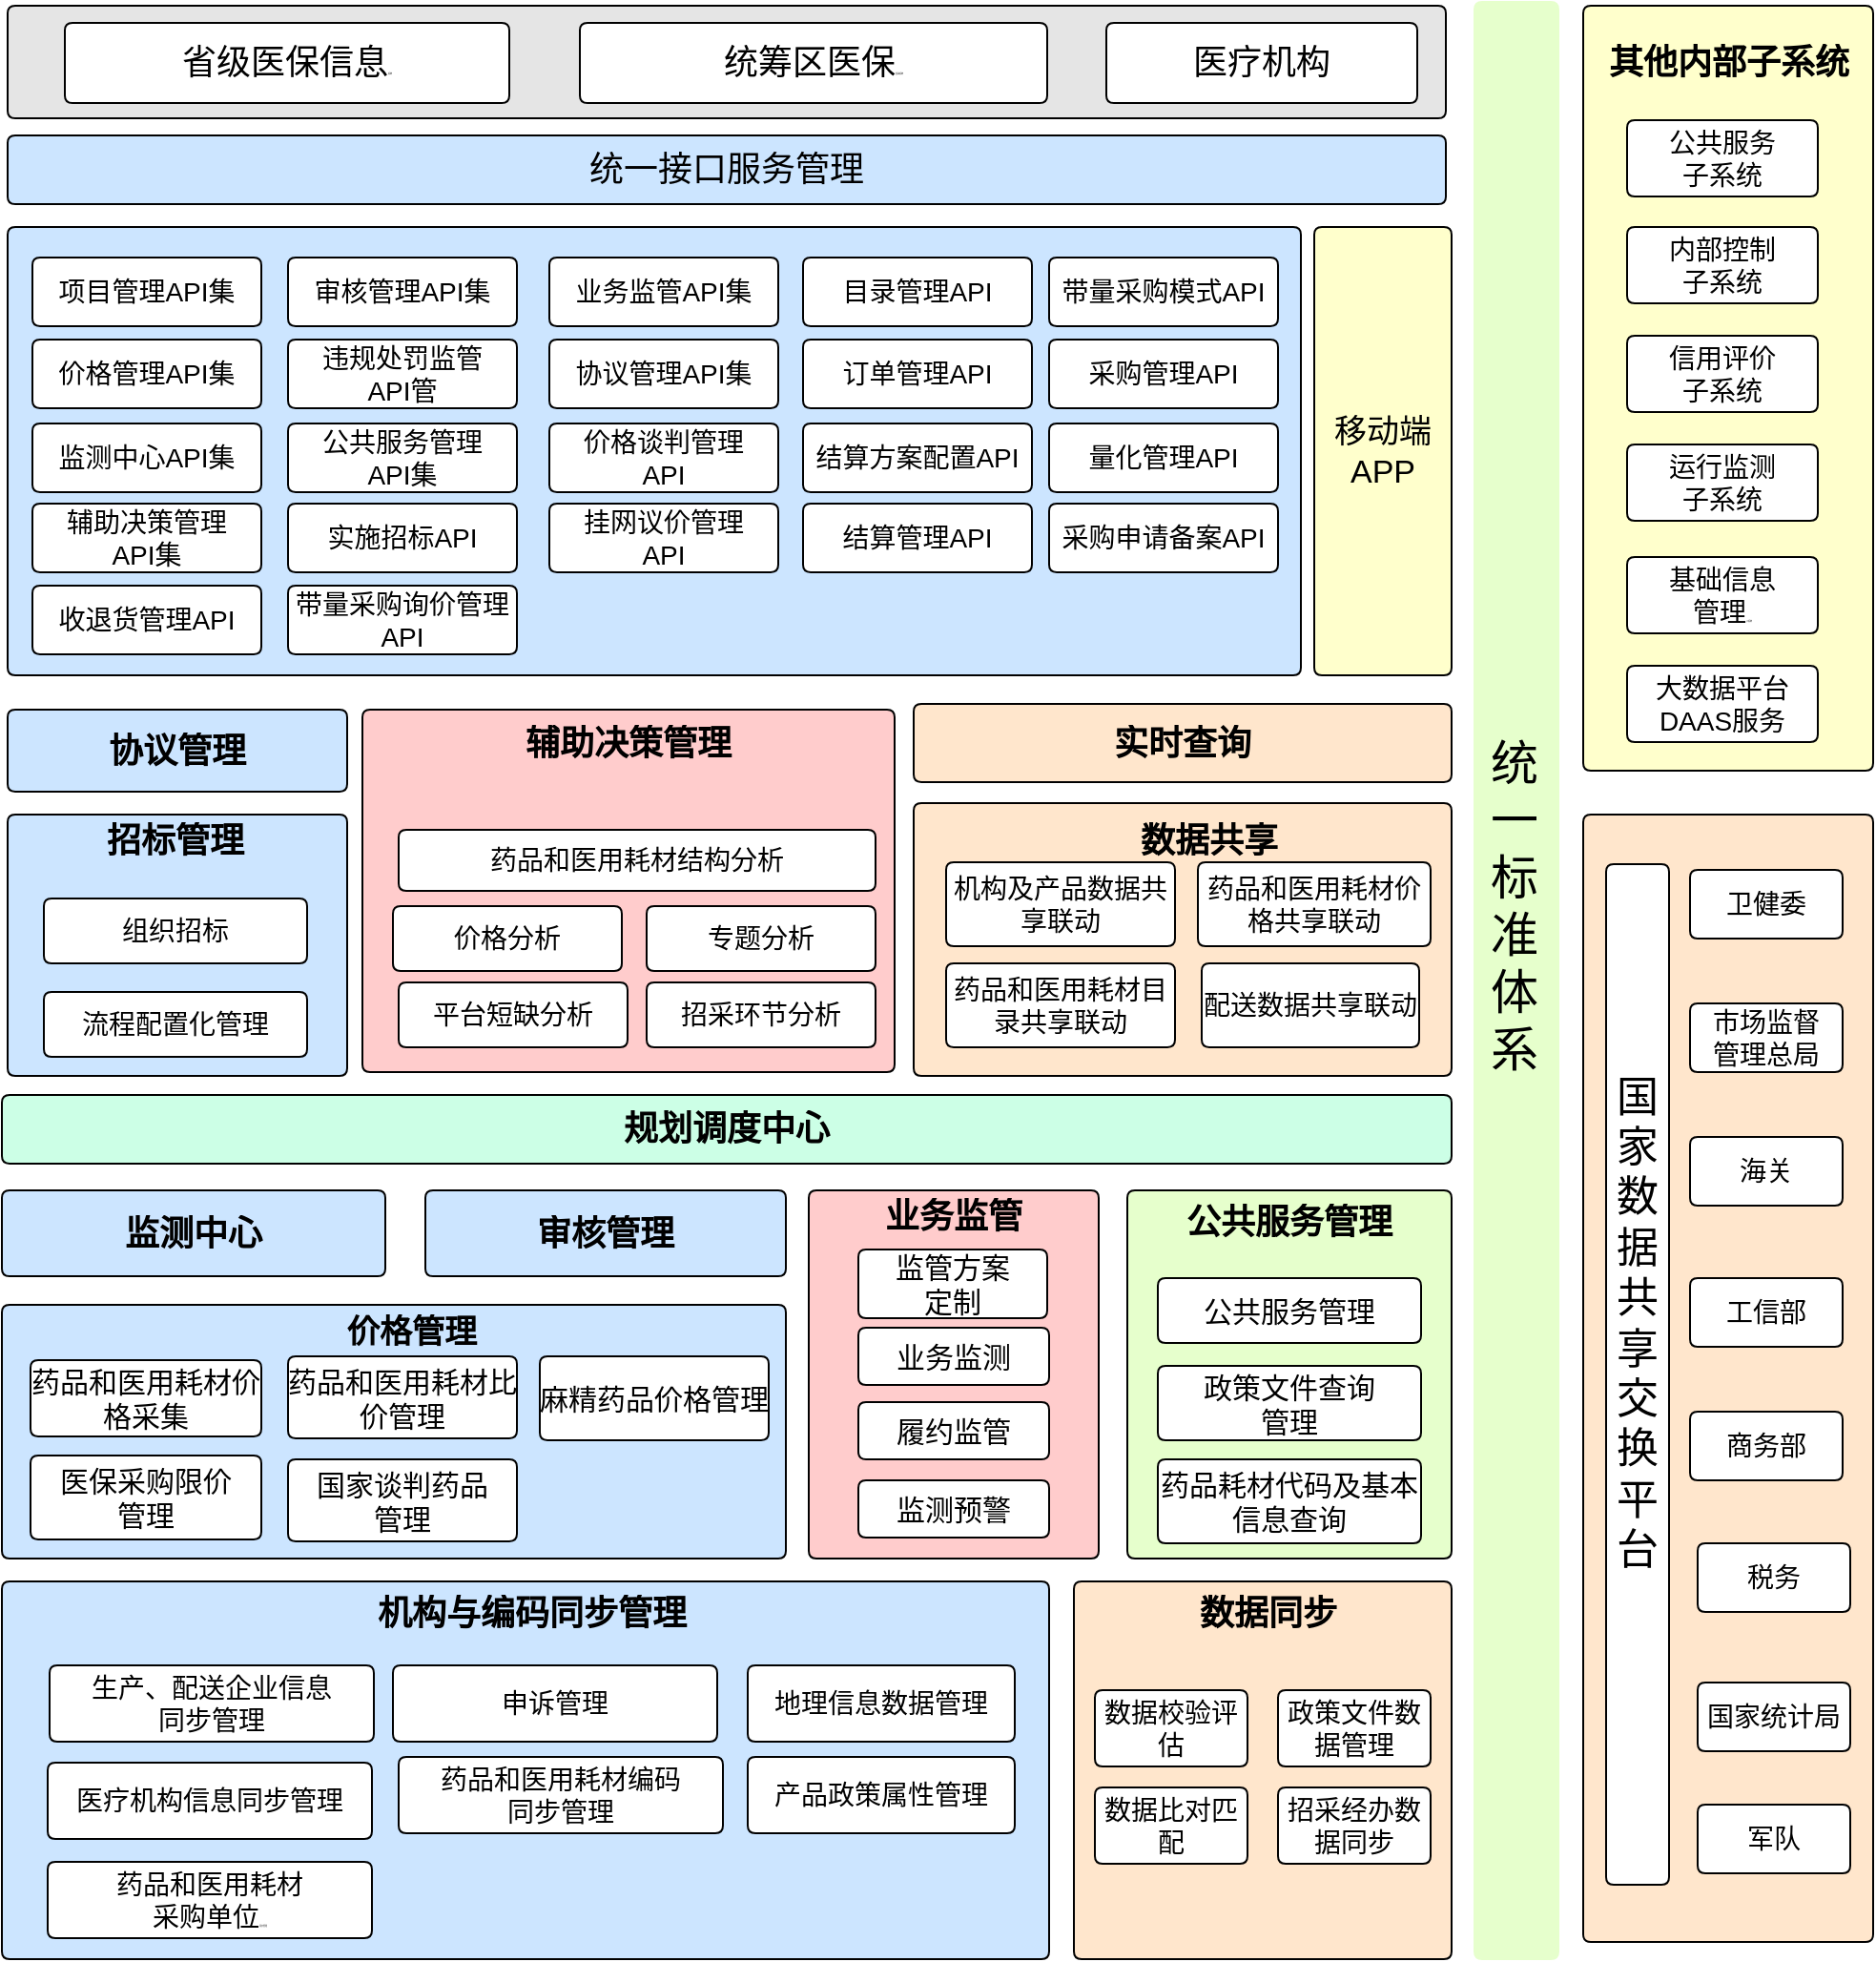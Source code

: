 <mxfile version="21.7.2" type="github">
  <diagram name="画布1" id="画布1">
    <mxGraphModel dx="1434" dy="758" grid="1" gridSize="10" guides="1" tooltips="1" connect="1" arrows="1" fold="1" page="1" pageScale="1" pageWidth="827" pageHeight="1169" math="0" shadow="0">
      <root>
        <mxCell id="0" />
        <mxCell id="1" parent="0" />
        <UserObject label="" tags="背景" id="2">
          <mxCell style="vsdxID=1;fillColor=none;gradientColor=none;points=[];labelBackgroundColor=none;rounded=0;strokeColor=none;html=1;whiteSpace=wrap;" parent="1" vertex="1">
            <mxGeometry x="851" y="76" width="44" height="1026" as="geometry" />
          </mxCell>
        </UserObject>
        <mxCell id="3" style="vsdxID=2;fillColor=#e6ffcc;gradientColor=none;shape=stencil(lVLLDoMgEPwargSWpAlna//DRKykVixqtX9fKUQeGpLe9jHL7CyDWDG21SAQkHHS6iEWWU8tYlcEIPtWaDltEWIlYkWjtLhrNfe1zYfKIE30VG/zwmrniJkA8nEZZvxXuFnsa65qg6UxOE5XsCnHhDsAhAD3Vif7gJcTzGnMnSGmJE/t+3AuJCb3cLcMxxf6D/1e2LUHcpKdzuX7W52i84c/0CfqD3pi8vyfb4E3SyO7znot7Kfm2krWmKz8Ag==);strokeColor=#e6ffcc;spacingTop=-3;spacingBottom=-3;spacingLeft=-3;spacingRight=-3;points=[];labelBackgroundColor=none;rounded=0;html=1;whiteSpace=wrap;" parent="2" vertex="1">
          <mxGeometry width="44" height="1026" as="geometry" />
        </mxCell>
        <mxCell id="4" value="&lt;div style=&quot;font-size: 1px&quot;&gt;&lt;p style=&quot;text-align:center;margin-left:0;margin-right:0;margin-top:0px;margin-bottom:0px;text-indent:0;vertical-align:middle;direction:ltr;&quot;&gt;&lt;font style=&quot;font-size:25px;font-family:0;color:#000000;direction:ltr;letter-spacing:0px;line-height:120%;opacity:1&quot;&gt;统一标准体系&lt;/font&gt;&lt;/p&gt;&lt;/div&gt;" style="verticalAlign=middle;align=center;overflow=width;vsdxID=3;fillColor=none;gradientColor=none;shape=stencil(nZBLDoAgDAVP0z3SIyjeg0SURgWD+Lu9EGL8xBW7N828Ji1gOWs5KeBs9s72aqPGa8AKOCejlSMfEqAALFvrVOfsYprEk4xmTKNd44Y99VhscHY8qU7iQOYhFixbvfhXzlZfYgj3hQG+54dReh2KEw==);strokeColor=none;strokeWidth=0;spacingTop=-3;spacingBottom=-3;spacingLeft=-3;spacingRight=-3;points=[];labelBackgroundColor=none;rounded=0;html=1;whiteSpace=wrap;" parent="2" vertex="1">
          <mxGeometry x="8" y="151" width="26" height="643" as="geometry" />
        </mxCell>
        <UserObject label="" tags="Background" id="5">
          <mxCell style="vsdxID=4;fillColor=#ffffcc;gradientColor=none;shape=stencil(lZLRDoIwDEW/Zq9ktImEZ8T/WMKQRdxwgOLfyyzKhmSJb73d7U67lWHRN6KTDHg/WHORD1UNDcMjA1C6kVYNc8SwZFjUxsqzNaOuSHfCOV10NXd3w0R13FUAf5JK3+pExtsoKmdMQ2coJyAJyQEXA/iG5a5WaQ+aZwlmAZhHwCmPo9dz2JkiJK/epZP8H/A38UH7g2y62cV7r7Trjj/5D34zdzhMSI788xys21GrtqXl8s+32zSnaBOxfAE=);strokeColor=#000000;spacingTop=-3;spacingBottom=-3;spacingLeft=-3;spacingRight=-3;points=[];labelBackgroundColor=none;rounded=0;html=1;whiteSpace=wrap;" parent="1" vertex="1">
            <mxGeometry x="908" y="78" width="152" height="401" as="geometry" />
          </mxCell>
        </UserObject>
        <UserObject label="&lt;div style=&quot;font-size: 1px&quot;&gt;&lt;p style=&quot;text-align:center;margin-left:0;margin-right:0;margin-top:0px;margin-bottom:0px;text-indent:0;vertical-align:middle;direction:ltr;&quot;&gt;&lt;font style=&quot;font-size:18px;font-family:0;color:#000000;direction:ltr;letter-spacing:0px;line-height:120%;opacity:1&quot;&gt;&lt;b&gt;其他内部子系统&lt;/b&gt;&lt;/font&gt;&lt;/p&gt;&lt;/div&gt;" tags="Background" id="6">
          <mxCell style="verticalAlign=middle;align=center;overflow=width;vsdxID=5;fillColor=none;gradientColor=none;shape=stencil(nZBLDoAgDAVP0z3SIyjeg0SURgWD+Lu9EGL8xBW7N828Ji1gOWs5KeBs9s72aqPGa8AKOCejlSMfEqAALFvrVOfsYprEk4xmTKNd44Y99VhscHY8qU7iQOYhFixbvfhXzlZfYgj3hQG+54dReh2KEw==);strokeColor=none;strokeWidth=0;spacingTop=-3;spacingBottom=-3;spacingLeft=-3;spacingRight=-3;points=[];labelBackgroundColor=none;rounded=0;html=1;whiteSpace=wrap;" parent="1" vertex="1">
            <mxGeometry x="916" y="93" width="137" height="30" as="geometry" />
          </mxCell>
        </UserObject>
        <UserObject label="&lt;div style=&quot;font-size: 1px&quot;&gt;&lt;p style=&quot;text-align:center;margin-left:0;margin-right:0;margin-top:0px;margin-bottom:0px;text-indent:0;vertical-align:middle;direction:ltr;&quot;&gt;&lt;font style=&quot;font-size:14px;font-family:0;color:#000000;direction:ltr;letter-spacing:0px;line-height:120%;opacity:1&quot;&gt;运行监测&lt;br/&gt;&lt;/font&gt;&lt;font style=&quot;font-size:14px;font-family:0;color:#000000;direction:ltr;letter-spacing:0px;line-height:120%;opacity:1&quot;&gt;子系统&lt;/font&gt;&lt;/p&gt;&lt;/div&gt;" tags="Background" id="7">
          <mxCell style="verticalAlign=middle;align=center;overflow=width;vsdxID=6;fillColor=#FFFFFF;gradientColor=none;shape=stencil(lZLRDoMgDEW/pu9YzBKfnfsPE3GQOXCo0/39JHUqzJD41tvecigUeN7JshWArOuteYhRVb0EfgVEpaWwqp8j4AXwvDZW3K0ZdEW6LZ3TRU/zdidM1MdcB7IPqYTkjZyvoaycM/GtvpyQZLpUcV9dDmqU3iGzi8eMIRMWh251PBrA527m5R6nyGvix17HCO5yyE7Bf+YT7/wHDkbOItjY787BthS1ahraqX09XKI5RQvIiy8=);strokeColor=#000000;spacingTop=-3;spacingBottom=-3;spacingLeft=-3;spacingRight=-3;points=[];labelBackgroundColor=none;rounded=0;html=1;whiteSpace=wrap;" parent="1" vertex="1">
            <mxGeometry x="931" y="308" width="100" height="40" as="geometry" />
          </mxCell>
        </UserObject>
        <UserObject label="&lt;div style=&quot;font-size: 1px&quot;&gt;&lt;p style=&quot;text-align:center;margin-left:0;margin-right:0;margin-top:0px;margin-bottom:0px;text-indent:0;vertical-align:middle;direction:ltr;&quot;&gt;&lt;font style=&quot;font-size:14px;font-family:0;color:#000000;direction:ltr;letter-spacing:0px;line-height:120%;opacity:1&quot;&gt;公共服务&lt;br/&gt;&lt;/font&gt;&lt;font style=&quot;font-size:14px;font-family:0;color:#000000;direction:ltr;letter-spacing:0px;line-height:120%;opacity:1&quot;&gt;子系统&lt;/font&gt;&lt;/p&gt;&lt;/div&gt;" tags="Background" id="8">
          <mxCell style="verticalAlign=middle;align=center;overflow=width;vsdxID=7;fillColor=#FFFFFF;gradientColor=none;shape=stencil(lZLRDoMgDEW/pu9YzBKfnfsPE3GQOXCo0/39JHUqzJD41tvecigUeN7JshWArOuteYhRVb0EfgVEpaWwqp8j4AXwvDZW3K0ZdEW6LZ3TRU/zdidM1MdcB7IPqYTkjZyvoaycM/GtvpyQZLpUcV9dDmqU3iGzi8eMIRMWh251PBrA527m5R6nyGvix17HCO5yyE7Bf+YT7/wHDkbOItjY787BthS1ahraqX09XKI5RQvIiy8=);strokeColor=#000000;spacingTop=-3;spacingBottom=-3;spacingLeft=-3;spacingRight=-3;points=[];labelBackgroundColor=none;rounded=0;html=1;whiteSpace=wrap;" parent="1" vertex="1">
            <mxGeometry x="931" y="138" width="100" height="40" as="geometry" />
          </mxCell>
        </UserObject>
        <UserObject label="&lt;div style=&quot;font-size: 1px&quot;&gt;&lt;p style=&quot;text-align:center;margin-left:0;margin-right:0;margin-top:0px;margin-bottom:0px;text-indent:0;vertical-align:middle;direction:ltr;&quot;&gt;&lt;font style=&quot;font-size:14px;font-family:0;color:#000000;direction:ltr;letter-spacing:0px;line-height:120%;opacity:1&quot;&gt;基础信息&lt;br/&gt;&lt;/font&gt;&lt;font style=&quot;font-size:14px;font-family:0;color:#000000;direction:ltr;letter-spacing:0px;line-height:120%;opacity:1&quot;&gt;管理&lt;/font&gt;&lt;font style=&quot;font-size:NaNpx;font-family:0;color:#000000;direction:ltr;letter-spacing:0px;line-height:120%;opacity:1&quot;&gt;子系统&lt;/font&gt;&lt;/p&gt;&lt;/div&gt;" tags="Background" id="9">
          <mxCell style="verticalAlign=middle;align=center;overflow=width;vsdxID=8;fillColor=#FFFFFF;gradientColor=none;shape=stencil(lZLRDoMgDEW/pu9YzBKfnfsPE3GQOXCo0/39JHUqzJD41tvecigUeN7JshWArOuteYhRVb0EfgVEpaWwqp8j4AXwvDZW3K0ZdEW6LZ3TRU/zdidM1MdcB7IPqYTkjZyvoaycM/GtvpyQZLpUcV9dDmqU3iGzi8eMIRMWh251PBrA527m5R6nyGvix17HCO5yyE7Bf+YT7/wHDkbOItjY787BthS1ahraqX09XKI5RQvIiy8=);strokeColor=#000000;spacingTop=-3;spacingBottom=-3;spacingLeft=-3;spacingRight=-3;points=[];labelBackgroundColor=none;rounded=0;html=1;whiteSpace=wrap;" parent="1" vertex="1">
            <mxGeometry x="931" y="367" width="100" height="40" as="geometry" />
          </mxCell>
        </UserObject>
        <UserObject label="&lt;div style=&quot;font-size: 1px&quot;&gt;&lt;p style=&quot;text-align:center;margin-left:0;margin-right:0;margin-top:0px;margin-bottom:0px;text-indent:0;vertical-align:middle;direction:ltr;&quot;&gt;&lt;font style=&quot;font-size:14px;font-family:0;color:#000000;direction:ltr;letter-spacing:0px;line-height:120%;opacity:1&quot;&gt;内部控制&lt;br/&gt;&lt;/font&gt;&lt;font style=&quot;font-size:14px;font-family:0;color:#000000;direction:ltr;letter-spacing:0px;line-height:120%;opacity:1&quot;&gt;子系统&lt;/font&gt;&lt;/p&gt;&lt;/div&gt;" tags="Background" id="10">
          <mxCell style="verticalAlign=middle;align=center;overflow=width;vsdxID=9;fillColor=#FFFFFF;gradientColor=none;shape=stencil(lZLRDoMgDEW/pu9YzBKfnfsPE3GQOXCo0/39JHUqzJD41tvecigUeN7JshWArOuteYhRVb0EfgVEpaWwqp8j4AXwvDZW3K0ZdEW6LZ3TRU/zdidM1MdcB7IPqYTkjZyvoaycM/GtvpyQZLpUcV9dDmqU3iGzi8eMIRMWh251PBrA527m5R6nyGvix17HCO5yyE7Bf+YT7/wHDkbOItjY787BthS1ahraqX09XKI5RQvIiy8=);strokeColor=#000000;spacingTop=-3;spacingBottom=-3;spacingLeft=-3;spacingRight=-3;points=[];labelBackgroundColor=none;rounded=0;html=1;whiteSpace=wrap;" parent="1" vertex="1">
            <mxGeometry x="931" y="194" width="100" height="40" as="geometry" />
          </mxCell>
        </UserObject>
        <UserObject label="&lt;div style=&quot;font-size: 1px&quot;&gt;&lt;p style=&quot;text-align:center;margin-left:0;margin-right:0;margin-top:0px;margin-bottom:0px;text-indent:0;vertical-align:middle;direction:ltr;&quot;&gt;&lt;font style=&quot;font-size:14px;font-family:0;color:#000000;direction:ltr;letter-spacing:0px;line-height:120%;opacity:1&quot;&gt;大数据平台&lt;br/&gt;&lt;/font&gt;&lt;font style=&quot;font-size:14px;font-family:0;color:#000000;direction:ltr;letter-spacing:0px;line-height:120%;opacity:1&quot;&gt;DAAS服务&lt;/font&gt;&lt;/p&gt;&lt;/div&gt;" tags="Background" id="11">
          <mxCell style="verticalAlign=middle;align=center;overflow=width;vsdxID=10;fillColor=#FFFFFF;gradientColor=none;shape=stencil(lZLRDoMgDEW/pu9YzBKfnfsPE3GQOXCo0/39JHUqzJD41tvecigUeN7JshWArOuteYhRVb0EfgVEpaWwqp8j4AXwvDZW3K0ZdEW6LZ3TRU/zdidM1MdcB7IPqYTkjZyvoaycM/GtvpyQZLpUcV9dDmqU3iGzi8eMIRMWh251PBrA527m5R6nyGvix17HCO5yyE7Bf+YT7/wHDkbOItjY787BthS1ahraqX09XKI5RQvIiy8=);strokeColor=#000000;spacingTop=-3;spacingBottom=-3;spacingLeft=-3;spacingRight=-3;points=[];labelBackgroundColor=none;rounded=0;html=1;whiteSpace=wrap;" parent="1" vertex="1">
            <mxGeometry x="931" y="424" width="100" height="40" as="geometry" />
          </mxCell>
        </UserObject>
        <UserObject label="&lt;div style=&quot;font-size: 1px&quot;&gt;&lt;p style=&quot;text-align:center;margin-left:0;margin-right:0;margin-top:0px;margin-bottom:0px;text-indent:0;vertical-align:middle;direction:ltr;&quot;&gt;&lt;font style=&quot;font-size:14px;font-family:0;color:#000000;direction:ltr;letter-spacing:0px;line-height:120%;opacity:1&quot;&gt;信用评价&lt;br/&gt;&lt;/font&gt;&lt;font style=&quot;font-size:14px;font-family:0;color:#000000;direction:ltr;letter-spacing:0px;line-height:120%;opacity:1&quot;&gt;子系统&lt;/font&gt;&lt;/p&gt;&lt;/div&gt;" tags="Background" id="12">
          <mxCell style="verticalAlign=middle;align=center;overflow=width;vsdxID=11;fillColor=#FFFFFF;gradientColor=none;shape=stencil(lZLRDoMgDEW/pu9YzBKfnfsPE3GQOXCo0/39JHUqzJD41tvecigUeN7JshWArOuteYhRVb0EfgVEpaWwqp8j4AXwvDZW3K0ZdEW6LZ3TRU/zdidM1MdcB7IPqYTkjZyvoaycM/GtvpyQZLpUcV9dDmqU3iGzi8eMIRMWh251PBrA527m5R6nyGvix17HCO5yyE7Bf+YT7/wHDkbOItjY787BthS1ahraqX09XKI5RQvIiy8=);strokeColor=#000000;spacingTop=-3;spacingBottom=-3;spacingLeft=-3;spacingRight=-3;points=[];labelBackgroundColor=none;rounded=0;html=1;whiteSpace=wrap;" parent="1" vertex="1">
            <mxGeometry x="931" y="251" width="100" height="40" as="geometry" />
          </mxCell>
        </UserObject>
        <UserObject label="" tags="Background" id="13">
          <mxCell style="vsdxID=12;fillColor=#ffe6cc;gradientColor=none;shape=stencil(lVLbDoMgDP0aXgm2ic5n5/7DRJxkThxe5v5+MtgENSR762lPOaelBLO+LjpOgPWDkjf+FOVQEzwTANHWXIlhiQjmBLNKKn5VcmxLg7tCM3V0l5N+YTZ9THcAe1lE49MncTHcx1iUmhv5ZB/OYCDQGC0BXIJ9qxGto5smFBNfOyAcsbD0WofjQXzxlW7NpBThH/lf4mvAHWfj6dCBs6tDdnjxO/nN9Lt5fPHwny/BeiyVaBpza259e1xLyhwm5m8=);strokeColor=#000000;spacingTop=-3;spacingBottom=-3;spacingLeft=-3;spacingRight=-3;points=[];labelBackgroundColor=none;rounded=0;html=1;whiteSpace=wrap;" parent="1" vertex="1">
            <mxGeometry x="908" y="502" width="152" height="591" as="geometry" />
          </mxCell>
        </UserObject>
        <UserObject label="" tags="Background" id="14">
          <mxCell style="vsdxID=13;fillColor=#FFFFFF;gradientColor=none;shape=stencil(hVJBEoIwDHxNr52SqsgZ4R/MUKQjUiyg+HupQWiBqbdssulm0xAet2XWCAKs7bS6iZfMu5LwCwGQdSm07MaI8ITwuFBaXLXq6xxxkxmmie7qaV4YsI+ZDmDvCdHw+E2kyH30WW64gUt24QAIA6DsNDHAZkyPVbK2hM8hjQ6uuEc5YH+05zrsO3HFFzriKKLgM76RnxO/AWw7q5n2J7CWtUv3r36jv7K/MeSq+399DJZzKWRV4bXZ9fV5jSk8TZ58AA==);strokeColor=#000000;spacingTop=-3;spacingBottom=-3;spacingLeft=-3;spacingRight=-3;points=[];labelBackgroundColor=none;rounded=0;html=1;whiteSpace=wrap;" parent="1" vertex="1">
            <mxGeometry x="920" y="528" width="33" height="535" as="geometry" />
          </mxCell>
        </UserObject>
        <UserObject label="&lt;div style=&quot;font-size: 1px&quot;&gt;&lt;p style=&quot;text-align:center;margin-left:0;margin-right:0;margin-top:0px;margin-bottom:0px;text-indent:0;vertical-align:middle;direction:ltr;&quot;&gt;&lt;font style=&quot;font-size:22px;font-family:0;color:#000000;direction:ltr;letter-spacing:0px;line-height:120%;opacity:1&quot;&gt;国家数据共享交换平台&lt;/font&gt;&lt;/p&gt;&lt;/div&gt;" tags="Background" id="15">
          <mxCell style="verticalAlign=middle;align=center;overflow=width;vsdxID=14;fillColor=none;gradientColor=none;shape=stencil(nZBLDoAgDAVP0z3SIyjeg0SURgWD+Lu9EGL8xBW7N828Ji1gOWs5KeBs9s72aqPGa8AKOCejlSMfEqAALFvrVOfsYprEk4xmTKNd44Y99VhscHY8qU7iQOYhFixbvfhXzlZfYgj3hQG+54dReh2KEw==);strokeColor=none;strokeWidth=0;spacingTop=-3;spacingBottom=-3;spacingLeft=-3;spacingRight=-3;points=[];labelBackgroundColor=none;rounded=0;html=1;whiteSpace=wrap;" parent="1" vertex="1">
            <mxGeometry x="923" y="634" width="27" height="269" as="geometry" />
          </mxCell>
        </UserObject>
        <UserObject label="&lt;div style=&quot;font-size: 1px&quot;&gt;&lt;p style=&quot;text-align:center;margin-left:0;margin-right:0;margin-top:0px;margin-bottom:0px;text-indent:0;vertical-align:middle;direction:ltr;&quot;&gt;&lt;font style=&quot;font-size:14px;font-family:0;color:#000000;direction:ltr;letter-spacing:0px;line-height:120%;opacity:1&quot;&gt;卫健委&lt;/font&gt;&lt;/p&gt;&lt;/div&gt;" tags="Background" id="16">
          <mxCell style="verticalAlign=middle;align=center;overflow=width;vsdxID=15;fillColor=#FFFFFF;gradientColor=none;shape=stencil(lZLREoIgEEW/hlcHlnFGn83+wxkxmAwMtezvk1ZTsGx627t74XB1Cc9aWTSCAG07a87irspOEn4gAEpLYVU3VoTnhGeVseJkTa9L1E3hnK66mJu7YcBz1J0A+kDFWMTYq3NE87UvSmdmvtuXA6CMpymsp9NFtdIrahp7WLqDZHQfuszhSwYfvfhRJ0mUpP/w3435BWmQezZ8xPvBA+v+196Ag+CbJD75x58ei2VHKlXXuGLrebhTYwv3kedP);strokeColor=#000000;spacingTop=-3;spacingBottom=-3;spacingLeft=-3;spacingRight=-3;points=[];labelBackgroundColor=none;rounded=0;html=1;whiteSpace=wrap;" parent="1" vertex="1">
            <mxGeometry x="964" y="531" width="80" height="36" as="geometry" />
          </mxCell>
        </UserObject>
        <UserObject label="&lt;div style=&quot;font-size: 1px&quot;&gt;&lt;p style=&quot;text-align:center;margin-left:0;margin-right:0;margin-top:0px;margin-bottom:0px;text-indent:0;vertical-align:middle;direction:ltr;&quot;&gt;&lt;font style=&quot;font-size:14px;font-family:0;color:#000000;direction:ltr;letter-spacing:0px;line-height:120%;opacity:1&quot;&gt;市场监督&lt;br/&gt;&lt;/font&gt;&lt;font style=&quot;font-size:14px;font-family:0;color:#000000;direction:ltr;letter-spacing:0px;line-height:120%;opacity:1&quot;&gt;管理总局&lt;/font&gt;&lt;/p&gt;&lt;/div&gt;" tags="Background" id="17">
          <mxCell style="verticalAlign=middle;align=center;overflow=width;vsdxID=16;fillColor=#FFFFFF;gradientColor=none;shape=stencil(lZLREoIgEEW/hlcHlnFGn83+wxkxmAwMtezvk1ZTsGx627t74XB1Cc9aWTSCAG07a87irspOEn4gAEpLYVU3VoTnhGeVseJkTa9L1E3hnK66mJu7YcBz1J0A+kDFWMTYq3NE87UvSmdmvtuXA6CMpymsp9NFtdIrahp7WLqDZHQfuszhSwYfvfhRJ0mUpP/w3435BWmQezZ8xPvBA+v+196Ag+CbJD75x58ei2VHKlXXuGLrebhTYwv3kedP);strokeColor=#000000;spacingTop=-3;spacingBottom=-3;spacingLeft=-3;spacingRight=-3;points=[];labelBackgroundColor=none;rounded=0;html=1;whiteSpace=wrap;" parent="1" vertex="1">
            <mxGeometry x="964" y="601" width="80" height="36" as="geometry" />
          </mxCell>
        </UserObject>
        <UserObject label="&lt;div style=&quot;font-size: 1px&quot;&gt;&lt;p style=&quot;text-align:center;margin-left:0;margin-right:0;margin-top:0px;margin-bottom:0px;text-indent:0;vertical-align:middle;direction:ltr;&quot;&gt;&lt;font style=&quot;font-size:14px;font-family:0;color:#000000;direction:ltr;letter-spacing:0px;line-height:120%;opacity:1&quot;&gt;海关&lt;/font&gt;&lt;/p&gt;&lt;/div&gt;" tags="Background" id="18">
          <mxCell style="verticalAlign=middle;align=center;overflow=width;vsdxID=17;fillColor=#FFFFFF;gradientColor=none;shape=stencil(lZLREoIgEEW/hlcHlnFGn83+wxkxmAwMtezvk1ZTsGx627t74XB1Cc9aWTSCAG07a87irspOEn4gAEpLYVU3VoTnhGeVseJkTa9L1E3hnK66mJu7YcBz1J0A+kDFWMTYq3NE87UvSmdmvtuXA6CMpymsp9NFtdIrahp7WLqDZHQfuszhSwYfvfhRJ0mUpP/w3435BWmQezZ8xPvBA+v+196Ag+CbJD75x58ei2VHKlXXuGLrebhTYwv3kedP);strokeColor=#000000;spacingTop=-3;spacingBottom=-3;spacingLeft=-3;spacingRight=-3;points=[];labelBackgroundColor=none;rounded=0;html=1;whiteSpace=wrap;" parent="1" vertex="1">
            <mxGeometry x="964" y="671" width="80" height="36" as="geometry" />
          </mxCell>
        </UserObject>
        <UserObject label="&lt;div style=&quot;font-size: 1px&quot;&gt;&lt;p style=&quot;text-align:center;margin-left:0;margin-right:0;margin-top:0px;margin-bottom:0px;text-indent:0;vertical-align:middle;direction:ltr;&quot;&gt;&lt;font style=&quot;font-size:14px;font-family:0;color:#000000;direction:ltr;letter-spacing:0px;line-height:120%;opacity:1&quot;&gt;工信部&lt;/font&gt;&lt;/p&gt;&lt;/div&gt;" tags="Background" id="19">
          <mxCell style="verticalAlign=middle;align=center;overflow=width;vsdxID=18;fillColor=#FFFFFF;gradientColor=none;shape=stencil(lZLREoIgEEW/hlcHlnFGn83+wxkxmAwMtezvk1ZTsGx627t74XB1Cc9aWTSCAG07a87irspOEn4gAEpLYVU3VoTnhGeVseJkTa9L1E3hnK66mJu7YcBz1J0A+kDFWMTYq3NE87UvSmdmvtuXA6CMpymsp9NFtdIrahp7WLqDZHQfuszhSwYfvfhRJ0mUpP/w3435BWmQezZ8xPvBA+v+196Ag+CbJD75x58ei2VHKlXXuGLrebhTYwv3kedP);strokeColor=#000000;spacingTop=-3;spacingBottom=-3;spacingLeft=-3;spacingRight=-3;points=[];labelBackgroundColor=none;rounded=0;html=1;whiteSpace=wrap;" parent="1" vertex="1">
            <mxGeometry x="964" y="745" width="80" height="36" as="geometry" />
          </mxCell>
        </UserObject>
        <UserObject label="&lt;div style=&quot;font-size: 1px&quot;&gt;&lt;p style=&quot;text-align:center;margin-left:0;margin-right:0;margin-top:0px;margin-bottom:0px;text-indent:0;vertical-align:middle;direction:ltr;&quot;&gt;&lt;font style=&quot;font-size:14px;font-family:0;color:#000000;direction:ltr;letter-spacing:0px;line-height:120%;opacity:1&quot;&gt;军队&lt;/font&gt;&lt;/p&gt;&lt;/div&gt;" tags="Background" id="20">
          <mxCell style="verticalAlign=middle;align=center;overflow=width;vsdxID=19;fillColor=#FFFFFF;gradientColor=none;shape=stencil(lZLREoIgEEW/hlcHlnFGn83+wxkxmAwMtezvk1ZTsGx627t74XB1Cc9aWTSCAG07a87irspOEn4gAEpLYVU3VoTnhGeVseJkTa9L1E3hnK66mJu7YcBz1J0A+kDFWMTYq3NE87UvSmdmvtuXA6CMpymsp9NFtdIrahp7WLqDZHQfuszhSwYfvfhRJ0mUpP/w3435BWmQezZ8xPvBA+v+196Ag+CbJD75x58ei2VHKlXXuGLrebhTYwv3kedP);strokeColor=#000000;spacingTop=-3;spacingBottom=-3;spacingLeft=-3;spacingRight=-3;points=[];labelBackgroundColor=none;rounded=0;html=1;whiteSpace=wrap;" parent="1" vertex="1">
            <mxGeometry x="968" y="1021" width="80" height="36" as="geometry" />
          </mxCell>
        </UserObject>
        <UserObject label="&lt;div style=&quot;font-size: 1px&quot;&gt;&lt;p style=&quot;text-align:center;margin-left:0;margin-right:0;margin-top:0px;margin-bottom:0px;text-indent:0;vertical-align:middle;direction:ltr;&quot;&gt;&lt;font style=&quot;font-size:14px;font-family:0;color:#000000;direction:ltr;letter-spacing:0px;line-height:120%;opacity:1&quot;&gt;商务部&lt;/font&gt;&lt;/p&gt;&lt;/div&gt;" tags="Background" id="21">
          <mxCell style="verticalAlign=middle;align=center;overflow=width;vsdxID=20;fillColor=#FFFFFF;gradientColor=none;shape=stencil(lZLREoIgEEW/hlcHlnFGn83+wxkxmAwMtezvk1ZTsGx627t74XB1Cc9aWTSCAG07a87irspOEn4gAEpLYVU3VoTnhGeVseJkTa9L1E3hnK66mJu7YcBz1J0A+kDFWMTYq3NE87UvSmdmvtuXA6CMpymsp9NFtdIrahp7WLqDZHQfuszhSwYfvfhRJ0mUpP/w3435BWmQezZ8xPvBA+v+196Ag+CbJD75x58ei2VHKlXXuGLrebhTYwv3kedP);strokeColor=#000000;spacingTop=-3;spacingBottom=-3;spacingLeft=-3;spacingRight=-3;points=[];labelBackgroundColor=none;rounded=0;html=1;whiteSpace=wrap;" parent="1" vertex="1">
            <mxGeometry x="964" y="815" width="80" height="36" as="geometry" />
          </mxCell>
        </UserObject>
        <UserObject label="&lt;div style=&quot;font-size: 1px&quot;&gt;&lt;p style=&quot;text-align:center;margin-left:0;margin-right:0;margin-top:0px;margin-bottom:0px;text-indent:0;vertical-align:middle;direction:ltr;&quot;&gt;&lt;font style=&quot;font-size:14px;font-family:0;color:#000000;direction:ltr;letter-spacing:0px;line-height:120%;opacity:1&quot;&gt;税务&lt;/font&gt;&lt;/p&gt;&lt;/div&gt;" tags="Background" id="22">
          <mxCell style="verticalAlign=middle;align=center;overflow=width;vsdxID=21;fillColor=#FFFFFF;gradientColor=none;shape=stencil(lZLREoIgEEW/hlcHlnFGn83+wxkxmAwMtezvk1ZTsGx627t74XB1Cc9aWTSCAG07a87irspOEn4gAEpLYVU3VoTnhGeVseJkTa9L1E3hnK66mJu7YcBz1J0A+kDFWMTYq3NE87UvSmdmvtuXA6CMpymsp9NFtdIrahp7WLqDZHQfuszhSwYfvfhRJ0mUpP/w3435BWmQezZ8xPvBA+v+196Ag+CbJD75x58ei2VHKlXXuGLrebhTYwv3kedP);strokeColor=#000000;spacingTop=-3;spacingBottom=-3;spacingLeft=-3;spacingRight=-3;points=[];labelBackgroundColor=none;rounded=0;html=1;whiteSpace=wrap;" parent="1" vertex="1">
            <mxGeometry x="968" y="884" width="80" height="36" as="geometry" />
          </mxCell>
        </UserObject>
        <UserObject label="&lt;div style=&quot;font-size: 1px&quot;&gt;&lt;p style=&quot;text-align:center;margin-left:0;margin-right:0;margin-top:0px;margin-bottom:0px;text-indent:0;vertical-align:middle;direction:ltr;&quot;&gt;&lt;font style=&quot;font-size:14px;font-family:0;color:#000000;direction:ltr;letter-spacing:0px;line-height:120%;opacity:1&quot;&gt;国家统计局&lt;/font&gt;&lt;/p&gt;&lt;/div&gt;" tags="Background" id="23">
          <mxCell style="verticalAlign=middle;align=center;overflow=width;vsdxID=22;fillColor=#FFFFFF;gradientColor=none;shape=stencil(lZLREoIgEEW/hlcHlnFGn83+wxkxmAwMtezvk1ZTsGx627t74XB1Cc9aWTSCAG07a87irspOEn4gAEpLYVU3VoTnhGeVseJkTa9L1E3hnK66mJu7YcBz1J0A+kDFWMTYq3NE87UvSmdmvtuXA6CMpymsp9NFtdIrahp7WLqDZHQfuszhSwYfvfhRJ0mUpP/w3435BWmQezZ8xPvBA+v+196Ag+CbJD75x58ei2VHKlXXuGLrebhTYwv3kedP);strokeColor=#000000;spacingTop=-3;spacingBottom=-3;spacingLeft=-3;spacingRight=-3;points=[];labelBackgroundColor=none;rounded=0;html=1;whiteSpace=wrap;" parent="1" vertex="1">
            <mxGeometry x="968" y="957" width="80" height="36" as="geometry" />
          </mxCell>
        </UserObject>
        <UserObject label="" tags="Background" id="24">
          <mxCell style="vsdxID=23;fillColor=#e5e5e5;gradientColor=none;shape=stencil(lVLRDoMgDPwaXgnSTeOzc/9hIk4yJw5xc38/GWwCGpK99dordy1FUIxtNTBEyaikuLInr1WL4IQo5X3LJFdLhKBEUDRCsosUU18bPFSaqaObeOgXZtNHdAclL4NSnGafxNlw71NVa27ik304UwvxESyBugT7Vsd7RzfP8SHztElEOCFx6bVO9wfxxVe6NQMY4B/5X+JrwB0n8LTrwNnVLju++I18MP1mnkA8+udLsB5Lw7vO3JpbD49rSZnDhPIN);strokeColor=#000000;spacingTop=-3;spacingBottom=-3;spacingLeft=-3;spacingRight=-3;points=[];labelBackgroundColor=none;rounded=0;html=1;whiteSpace=wrap;" parent="1" vertex="1">
            <mxGeometry x="82" y="78" width="754" height="59" as="geometry" />
          </mxCell>
        </UserObject>
        <UserObject label="&lt;div style=&quot;font-size: 1px&quot;&gt;&lt;p style=&quot;text-align:center;margin-left:0;margin-right:0;margin-top:0px;margin-bottom:0px;text-indent:0;vertical-align:middle;direction:ltr;&quot;&gt;&lt;font style=&quot;font-size:18px;font-family:0;color:#000000;direction:ltr;letter-spacing:0px;line-height:120%;opacity:1&quot;&gt;省级医保信息&lt;/font&gt;&lt;font style=&quot;font-size:NaNpx;font-family:0;color:#000000;direction:ltr;letter-spacing:0px;line-height:120%;opacity:1&quot;&gt;系统&lt;/font&gt;&lt;/p&gt;&lt;/div&gt;" tags="Background" id="25">
          <mxCell style="verticalAlign=middle;align=center;overflow=width;vsdxID=24;fillColor=#FFFFFF;gradientColor=none;shape=stencil(lZLbDoIwDIafZrfL1iXqrhHfg4Qhi8hwgOLbyyzCNgnGux6+7m+7EpG0ZdYoAqztrLmoh867kogjAdB1qazuRouIlIikMFadrenrHP0mc6SzrubuXhiwjrkKYE/0JBX8HTghe+uz3LE8hEN3AHQ53fMJAB+Y3qp07enKAwUZaLMNYc5+SM95WB8kFF/wiWZ0J/+RnwOfBvxxop7WO1h2tUpvL/5LPp4+nicU3/7z0ViOpdBVhbfm5+PjGkN4mCJ9AQ==);strokeColor=#000000;spacingTop=-3;spacingBottom=-3;spacingLeft=-3;spacingRight=-3;points=[];labelBackgroundColor=none;rounded=0;html=1;whiteSpace=wrap;" parent="1" vertex="1">
            <mxGeometry x="112" y="87" width="233" height="42" as="geometry" />
          </mxCell>
        </UserObject>
        <UserObject label="&lt;div style=&quot;font-size: 1px&quot;&gt;&lt;p style=&quot;text-align:center;margin-left:0;margin-right:0;margin-top:0px;margin-bottom:0px;text-indent:0;vertical-align:middle;direction:ltr;&quot;&gt;&lt;font style=&quot;font-size:18px;font-family:0;color:#000000;direction:ltr;letter-spacing:0px;line-height:120%;opacity:1&quot;&gt;统筹区医保&lt;/font&gt;&lt;font style=&quot;font-size:NaNpx;font-family:0;color:#000000;direction:ltr;letter-spacing:0px;line-height:120%;opacity:1&quot;&gt;信息系统&lt;/font&gt;&lt;/p&gt;&lt;/div&gt;" tags="Background" id="26">
          <mxCell style="verticalAlign=middle;align=center;overflow=width;vsdxID=25;fillColor=#FFFFFF;gradientColor=none;shape=stencil(lZLbDoIwDIafZrfLtiYo14jvQcKQRWQ4DuLbyyzCNgnGux6+7m+7EkjaMmskEaztjL7Kh8q7ksCJCKHqUhrVTRaBlEBSaCMvRvd1jn6TWdJaNz3YF0asY7ZCsCd6MQX+DpyRvfdZblnuw747CnQ5jWAGhAvMb1WqdnTjI4WDp812hDn7Ib3kxfYgvviKzzSjUfyP/BL4NOCOE/S03cG6q016f/Ff8uH04Ty++P6fT8Z6LIWqKrw1Nx8e1xTCw4T0BQ==);strokeColor=#000000;spacingTop=-3;spacingBottom=-3;spacingLeft=-3;spacingRight=-3;points=[];labelBackgroundColor=none;rounded=0;html=1;whiteSpace=wrap;" parent="1" vertex="1">
            <mxGeometry x="382" y="87" width="245" height="42" as="geometry" />
          </mxCell>
        </UserObject>
        <UserObject label="&lt;div style=&quot;font-size: 1px&quot;&gt;&lt;p style=&quot;text-align:center;margin-left:0;margin-right:0;margin-top:0px;margin-bottom:0px;text-indent:0;vertical-align:middle;direction:ltr;&quot;&gt;&lt;font style=&quot;font-size:18px;font-family:0;color:#000000;direction:ltr;letter-spacing:0px;line-height:120%;opacity:1&quot;&gt;医疗机构&lt;/font&gt;&lt;/p&gt;&lt;/div&gt;" tags="Background" id="27">
          <mxCell style="verticalAlign=middle;align=center;overflow=width;vsdxID=26;fillColor=#FFFFFF;gradientColor=none;shape=stencil(lZLbDoIwDIafZrfL6BDDNeJ7kDBkERmOg/j2MouyTbLEux6+7m+7Ep71ddEJAqwftLqKhyyHmvATAZBtLbQcFovwnPCsUlpctBrbEv2uMKSxbmoyL8xYx0wFsCd6KeXRO3BG9j4WpWEjF3bdGdAFGscrADawvtXI1tJNj/SQONosIByxsPSWh/1BXPENX2lGk/Qf+W/g04A9jtfTbgfWrnbp8OJ/5P3p/Xlc8fCfL8Z2LJVsGrw1O+8f1xLCw+T5Cw==);strokeColor=#000000;spacingTop=-3;spacingBottom=-3;spacingLeft=-3;spacingRight=-3;points=[];labelBackgroundColor=none;rounded=0;html=1;whiteSpace=wrap;" parent="1" vertex="1">
            <mxGeometry x="658" y="87" width="163" height="42" as="geometry" />
          </mxCell>
        </UserObject>
        <UserObject label="&lt;div style=&quot;font-size: 1px&quot;&gt;&lt;p style=&quot;text-align:center;margin-left:0;margin-right:0;margin-top:0px;margin-bottom:0px;text-indent:0;vertical-align:middle;direction:ltr;&quot;&gt;&lt;font style=&quot;font-size:18px;font-family:0;color:#000000;direction:ltr;letter-spacing:0px;line-height:120%;opacity:1&quot;&gt;统一接口服务管理&lt;/font&gt;&lt;/p&gt;&lt;/div&gt;" tags="Background" id="28">
          <mxCell style="verticalAlign=middle;align=center;overflow=width;vsdxID=27;fillColor=#cce5ff;gradientColor=none;shape=stencil(lVLREoIgEPwaXhk8apJns/9wRkwmE0Ms+/skLAGNmd5u7/bYu2MRzfq66DgC0mslL/whSl0jekQAoq25EnqKEM0RzSqp+FnJoS0t7grDNNFV3s0Lo+0jpgPI06KEYAbvzMmSb0NRGnLis304wgzxns4EcAnzW41oHWHG8O7giZOIcELi0ksdfmziqy98i1OGSfqP/jfxmcDdJxhqcwLnWJvs+OVX8sH6q30C8fivT8Hil0o0jbWbWw/9NaWsN2n+Ag==);strokeColor=#000000;spacingTop=-3;spacingBottom=-3;spacingLeft=-3;spacingRight=-3;points=[];labelBackgroundColor=none;rounded=0;html=1;whiteSpace=wrap;" parent="1" vertex="1">
            <mxGeometry x="82" y="146" width="754" height="36" as="geometry" />
          </mxCell>
        </UserObject>
        <UserObject label="" tags="Background" id="29">
          <mxCell style="vsdxID=28;fillColor=#cce5ff;gradientColor=none;shape=stencil(lVLLEoMgDPwargyGg+Vs7X84I1amViw+av++Umh56DDTWzbZsJsQRIuxrQaOgIyTkjf+FPXUInpGAKJvuRLTFiFaIlo0UvGrknNfGzxUmqmju1z0C6vpI7oDyMsgwAQ+iYvhPuaq1twsJIdwBQtxTi0BfIJ9qxO9p8sYhjzQJgnhjKSlXR2OBwnFHd2ayTE7/SP/S3wN+ONEng4deLs6ZKcXv5OPpt/NE4kn/3wL3LE0ouvMrfn1+Li2lDlMWr4B);strokeColor=#000000;spacingTop=-3;spacingBottom=-3;spacingLeft=-3;spacingRight=-3;points=[];labelBackgroundColor=none;rounded=0;html=1;whiteSpace=wrap;" parent="1" vertex="1">
            <mxGeometry x="79" y="904" width="549" height="198" as="geometry" />
          </mxCell>
        </UserObject>
        <UserObject label="&lt;div style=&quot;font-size: 1px&quot;&gt;&lt;p style=&quot;text-align:center;margin-left:0;margin-right:0;margin-top:0px;margin-bottom:0px;text-indent:0;vertical-align:middle;direction:ltr;&quot;&gt;&lt;font style=&quot;font-size:18px;font-family:0;color:#000000;direction:ltr;letter-spacing:0px;line-height:120%;opacity:1&quot;&gt;&lt;b&gt;机构与编码同步管理&lt;/b&gt;&lt;/font&gt;&lt;/p&gt;&lt;/div&gt;" tags="Background" id="30">
          <mxCell style="verticalAlign=middle;align=center;overflow=width;vsdxID=29;fillColor=none;gradientColor=none;shape=stencil(nZBLDoAgDAVP0z3SIyjeg0SURgWD+Lu9EGL8xBW7N828Ji1gOWs5KeBs9s72aqPGa8AKOCejlSMfEqAALFvrVOfsYprEk4xmTKNd44Y99VhscHY8qU7iQOYhFixbvfhXzlZfYgj3hQG+54dReh2KEw==);strokeColor=none;strokeWidth=0;spacingTop=-3;spacingBottom=-3;spacingLeft=-3;spacingRight=-3;points=[];labelBackgroundColor=none;rounded=0;html=1;whiteSpace=wrap;" parent="1" vertex="1">
            <mxGeometry x="255" y="901" width="204" height="40" as="geometry" />
          </mxCell>
        </UserObject>
        <UserObject label="&lt;div style=&quot;font-size: 1px&quot;&gt;&lt;p style=&quot;text-align:center;margin-left:0;margin-right:0;margin-top:0px;margin-bottom:0px;text-indent:0;vertical-align:middle;direction:ltr;&quot;&gt;&lt;font style=&quot;font-size:14px;font-family:0;color:#000000;direction:ltr;letter-spacing:0px;line-height:120%;opacity:1&quot;&gt;药品和医用耗材&lt;br/&gt;&lt;/font&gt;&lt;font style=&quot;font-size:14px;font-family:0;color:#000000;direction:ltr;letter-spacing:0px;line-height:120%;opacity:1&quot;&gt;采购单位&lt;/font&gt;&lt;font style=&quot;font-size:NaNpx;font-family:0;color:#000000;direction:ltr;letter-spacing:0px;line-height:120%;opacity:1&quot;&gt;同步管理&lt;/font&gt;&lt;/p&gt;&lt;/div&gt;" tags="Background" id="31">
          <mxCell style="verticalAlign=middle;align=center;overflow=width;vsdxID=30;fillColor=#FFFFFF;gradientColor=none;shape=stencil(lZLdDoIwDIWfZrdkdEHDNeJ7kDBkcTIcoPj2shTdj8sS73q6033tVsKqqW9GToBOs1ZX/hTt3BN2IgBi6LkW8xYRVhNWdUrzi1bL0KIeG+M00U09zA0r1lFTAfSFKkd5Rud9aVrjzH2rL1dACRkrdgO4hv0uKQaHWh6zQ+GRU+CcptH2HGJj+Ghr3lv5i/xNfNjuJEE7UbzzTFF3+s1/8MHgZYKc+uktsAvSCSlxv9zzcKG2FC4jq98=);strokeColor=#000000;spacingTop=-3;spacingBottom=-3;spacingLeft=-3;spacingRight=-3;points=[];labelBackgroundColor=none;rounded=0;html=1;whiteSpace=wrap;" parent="1" vertex="1">
            <mxGeometry x="103" y="1051" width="170" height="40" as="geometry" />
          </mxCell>
        </UserObject>
        <UserObject label="&lt;div style=&quot;font-size: 1px&quot;&gt;&lt;p style=&quot;text-align:center;margin-left:0;margin-right:0;margin-top:0px;margin-bottom:0px;text-indent:0;vertical-align:middle;direction:ltr;&quot;&gt;&lt;font style=&quot;font-size:14px;font-family:0;color:#000000;direction:ltr;letter-spacing:0px;line-height:120%;opacity:1&quot;&gt;医疗机构信息同步管理&lt;/font&gt;&lt;/p&gt;&lt;/div&gt;" tags="Background" id="32">
          <mxCell style="verticalAlign=middle;align=center;overflow=width;vsdxID=31;fillColor=#FFFFFF;gradientColor=none;shape=stencil(lZLdDoIwDIWfZrdkdEHDNeJ7kDBkcTIcoPj2shTdj8sS73q6033tVsKqqW9GToBOs1ZX/hTt3BN2IgBi6LkW8xYRVhNWdUrzi1bL0KIeG+M00U09zA0r1lFTAfSFKkd5Rud9aVrjzH2rL1dACRkrdgO4hv0uKQaHWh6zQ+GRU+CcptH2HGJj+Ghr3lv5i/xNfNjuJEE7UbzzTFF3+s1/8MHgZYKc+uktsAvSCSlxv9zzcKG2FC4jq98=);strokeColor=#000000;spacingTop=-3;spacingBottom=-3;spacingLeft=-3;spacingRight=-3;points=[];labelBackgroundColor=none;rounded=0;html=1;whiteSpace=wrap;" parent="1" vertex="1">
            <mxGeometry x="103" y="999" width="170" height="40" as="geometry" />
          </mxCell>
        </UserObject>
        <UserObject label="&lt;div style=&quot;font-size: 1px&quot;&gt;&lt;p style=&quot;text-align:center;margin-left:0;margin-right:0;margin-top:0px;margin-bottom:0px;text-indent:0;vertical-align:middle;direction:ltr;&quot;&gt;&lt;font style=&quot;font-size:14px;font-family:0;color:#000000;direction:ltr;letter-spacing:0px;line-height:120%;opacity:1&quot;&gt;生产、配送企业信息&lt;br/&gt;&lt;/font&gt;&lt;font style=&quot;font-size:14px;font-family:0;color:#000000;direction:ltr;letter-spacing:0px;line-height:120%;opacity:1&quot;&gt;同步管理&lt;/font&gt;&lt;/p&gt;&lt;/div&gt;" tags="Background" id="33">
          <mxCell style="verticalAlign=middle;align=center;overflow=width;vsdxID=32;fillColor=#FFFFFF;gradientColor=none;shape=stencil(lZLdDoIwDIWfZrdkdEHDNeJ7kDBkcTIcoPj2shTdj8sS73q6033tVsKqqW9GToBOs1ZX/hTt3BN2IgBi6LkW8xYRVhNWdUrzi1bL0KIeG+M00U09zA0r1lFTAfSFKkd5Rud9aVrjzH2rL1dACRkrdgO4hv0uKQaHWh6zQ+GRU+CcptH2HGJj+Ghr3lv5i/xNfNjuJEE7UbzzTFF3+s1/8MHgZYKc+uktsAvSCSlxv9zzcKG2FC4jq98=);strokeColor=#000000;spacingTop=-3;spacingBottom=-3;spacingLeft=-3;spacingRight=-3;points=[];labelBackgroundColor=none;rounded=0;html=1;whiteSpace=wrap;" parent="1" vertex="1">
            <mxGeometry x="104" y="948" width="170" height="40" as="geometry" />
          </mxCell>
        </UserObject>
        <UserObject label="&lt;div style=&quot;font-size: 1px&quot;&gt;&lt;p style=&quot;text-align:center;margin-left:0;margin-right:0;margin-top:0px;margin-bottom:0px;text-indent:0;vertical-align:middle;direction:ltr;&quot;&gt;&lt;font style=&quot;font-size:14px;font-family:0;color:#000000;direction:ltr;letter-spacing:0px;line-height:120%;opacity:1&quot;&gt;药品和医用耗材编码&lt;br/&gt;&lt;/font&gt;&lt;font style=&quot;font-size:14px;font-family:0;color:#000000;direction:ltr;letter-spacing:0px;line-height:120%;opacity:1&quot;&gt;同步管理&lt;/font&gt;&lt;/p&gt;&lt;/div&gt;" tags="Background" id="34">
          <mxCell style="verticalAlign=middle;align=center;overflow=width;vsdxID=33;fillColor=#FFFFFF;gradientColor=none;shape=stencil(lZLdDoIwDIWfZrdkdEHDNeJ7kDBkcTIcoPj2shTdj8sS73q6033tVsKqqW9GToBOs1ZX/hTt3BN2IgBi6LkW8xYRVhNWdUrzi1bL0KIeG+M00U09zA0r1lFTAfSFKkd5Rud9aVrjzH2rL1dACRkrdgO4hv0uKQaHWh6zQ+GRU+CcptH2HGJj+Ghr3lv5i/xNfNjuJEE7UbzzTFF3+s1/8MHgZYKc+uktsAvSCSlxv9zzcKG2FC4jq98=);strokeColor=#000000;spacingTop=-3;spacingBottom=-3;spacingLeft=-3;spacingRight=-3;points=[];labelBackgroundColor=none;rounded=0;html=1;whiteSpace=wrap;" parent="1" vertex="1">
            <mxGeometry x="287" y="996" width="170" height="40" as="geometry" />
          </mxCell>
        </UserObject>
        <UserObject label="&lt;div style=&quot;font-size: 1px&quot;&gt;&lt;p style=&quot;text-align:center;margin-left:0;margin-right:0;margin-top:0px;margin-bottom:0px;text-indent:0;vertical-align:middle;direction:ltr;&quot;&gt;&lt;font style=&quot;font-size:14px;font-family:0;color:#000000;direction:ltr;letter-spacing:0px;line-height:120%;opacity:1&quot;&gt;申诉管理&lt;/font&gt;&lt;/p&gt;&lt;/div&gt;" tags="Background" id="35">
          <mxCell style="verticalAlign=middle;align=center;overflow=width;vsdxID=34;fillColor=#FFFFFF;gradientColor=none;shape=stencil(lZLdDoIwDIWfZrdkdEHDNeJ7kDBkcTIcoPj2shTdj8sS73q6033tVsKqqW9GToBOs1ZX/hTt3BN2IgBi6LkW8xYRVhNWdUrzi1bL0KIeG+M00U09zA0r1lFTAfSFKkd5Rud9aVrjzH2rL1dACRkrdgO4hv0uKQaHWh6zQ+GRU+CcptH2HGJj+Ghr3lv5i/xNfNjuJEE7UbzzTFF3+s1/8MHgZYKc+uktsAvSCSlxv9zzcKG2FC4jq98=);strokeColor=#000000;spacingTop=-3;spacingBottom=-3;spacingLeft=-3;spacingRight=-3;points=[];labelBackgroundColor=none;rounded=0;html=1;whiteSpace=wrap;" parent="1" vertex="1">
            <mxGeometry x="284" y="948" width="170" height="40" as="geometry" />
          </mxCell>
        </UserObject>
        <UserObject label="&lt;div style=&quot;font-size: 1px&quot;&gt;&lt;p style=&quot;text-align:center;margin-left:0;margin-right:0;margin-top:0px;margin-bottom:0px;text-indent:0;vertical-align:middle;direction:ltr;&quot;&gt;&lt;font style=&quot;font-size:14px;font-family:0;color:#000000;direction:ltr;letter-spacing:0px;line-height:120%;opacity:1&quot;&gt;地理信息数据管理&lt;/font&gt;&lt;/p&gt;&lt;/div&gt;" tags="Background" id="36">
          <mxCell style="verticalAlign=middle;align=center;overflow=width;vsdxID=35;fillColor=#FFFFFF;gradientColor=none;shape=stencil(lZLRDsIgDEW/htcFilH3POd/kMAccY7JNp1/L6TTwVxIfOstt5wWSnjR16JTBGg/WHNVTy2HmvATAdBtraweXER4SXhRGasu1oytRN0J7/TRzTz8DRPWUV8B9IWKoTyj8z4K6Z0stsZyApSQHfezAULDfFej24CaHzK2i8gpMKNp9HIOW2PE6MU8t/IX+Zv4sMNJVu1s4oNn2nSn3/wHvxo8T5BTP+2CZUEq3TS4X+H5eqFcCpeRl28=);strokeColor=#000000;spacingTop=-3;spacingBottom=-3;spacingLeft=-3;spacingRight=-3;points=[];labelBackgroundColor=none;rounded=0;html=1;whiteSpace=wrap;" parent="1" vertex="1">
            <mxGeometry x="470" y="948" width="140" height="40" as="geometry" />
          </mxCell>
        </UserObject>
        <UserObject label="&lt;div style=&quot;font-size: 1px&quot;&gt;&lt;p style=&quot;text-align:center;margin-left:0;margin-right:0;margin-top:0px;margin-bottom:0px;text-indent:0;vertical-align:middle;direction:ltr;&quot;&gt;&lt;font style=&quot;font-size:14px;font-family:0;color:#000000;direction:ltr;letter-spacing:0px;line-height:120%;opacity:1&quot;&gt;产品政策属性管理&lt;/font&gt;&lt;/p&gt;&lt;/div&gt;" tags="Background" id="37">
          <mxCell style="verticalAlign=middle;align=center;overflow=width;vsdxID=36;fillColor=#FFFFFF;gradientColor=none;shape=stencil(lZLRDsIgDEW/htcFilH3POd/kMAccY7JNp1/L6TTwVxIfOstt5wWSnjR16JTBGg/WHNVTy2HmvATAdBtraweXER4SXhRGasu1oytRN0J7/TRzTz8DRPWUV8B9IWKoTyj8z4K6Z0stsZyApSQHfezAULDfFej24CaHzK2i8gpMKNp9HIOW2PE6MU8t/IX+Zv4sMNJVu1s4oNn2nSn3/wHvxo8T5BTP+2CZUEq3TS4X+H5eqFcCpeRl28=);strokeColor=#000000;spacingTop=-3;spacingBottom=-3;spacingLeft=-3;spacingRight=-3;points=[];labelBackgroundColor=none;rounded=0;html=1;whiteSpace=wrap;" parent="1" vertex="1">
            <mxGeometry x="470" y="996" width="140" height="40" as="geometry" />
          </mxCell>
        </UserObject>
        <UserObject label="" tags="Background" id="38">
          <mxCell style="vsdxID=37;fillColor=#cce5ff;gradientColor=none;shape=stencil(lVLRDoMgDPwaXkktD4Zn5/7DRJxkThzq5v5+MtgENCR767VX7lpKWDG21SAIwjhpdRVPWU8tYSeCKPtWaDmtEWElYUWjtLhoNfe1xUNlmCa6qYd5YbF9YDoQXhYh5fyTOFvufa5qw81CcggXdJDy3BHQJ7i3Otl7upxTYIE2JIQzSEtvdTweJBTf6M5MTiH7R/6X+Brwx4k8HTrwdnXITi9+Jx9Nv5snEk/++Rpsx9LIrrO35tfj41pT9jBZ+QY=);strokeColor=#000000;spacingTop=-3;spacingBottom=-3;spacingLeft=-3;spacingRight=-3;points=[];labelBackgroundColor=none;rounded=0;html=1;whiteSpace=wrap;" parent="1" vertex="1">
            <mxGeometry x="79" y="759" width="411" height="133" as="geometry" />
          </mxCell>
        </UserObject>
        <UserObject label="&lt;div style=&quot;font-size: 1px&quot;&gt;&lt;p style=&quot;text-align:center;margin-left:0;margin-right:0;margin-top:0px;margin-bottom:0px;text-indent:0;vertical-align:middle;direction:ltr;&quot;&gt;&lt;font style=&quot;font-size:15px;font-family:0;color:#000000;direction:ltr;letter-spacing:0px;line-height:120%;opacity:1&quot;&gt;药品和医用耗材价格采集&lt;/font&gt;&lt;/p&gt;&lt;/div&gt;" tags="Background" id="39">
          <mxCell style="verticalAlign=middle;align=center;overflow=width;vsdxID=38;fillColor=#FFFFFF;gradientColor=none;shape=stencil(lZLbDoIwDIafZrfLthoi14jvQcKQRWQ4DuLbyyzKNskS73r4ur/tSiDr66KTRLB+MPoqH6ocagInIoRqa2nUsFgEcgJZpY28GD22JfpdYUlr3fRkX5ixjtkKwZ7opfSYvANnZO9jUVqW+7DvzgJdoMBXQLjA+lajWkc3TWiSetosIsxZXHrLi/1BfPENX2lG+eEf+W/g04A7TtDTbgfOrnbp+OJ/5MPpw3l88fifL8Z2LJVqGrw1Nx8e1xLCw4T8BQ==);strokeColor=#000000;spacingTop=-3;spacingBottom=-3;spacingLeft=-3;spacingRight=-3;points=[];labelBackgroundColor=none;rounded=0;html=1;whiteSpace=wrap;" parent="1" vertex="1">
            <mxGeometry x="94" y="788" width="121" height="40" as="geometry" />
          </mxCell>
        </UserObject>
        <UserObject label="&lt;div style=&quot;font-size: 1px&quot;&gt;&lt;p style=&quot;text-align:center;margin-left:0;margin-right:0;margin-top:0px;margin-bottom:0px;text-indent:0;vertical-align:middle;direction:ltr;&quot;&gt;&lt;font style=&quot;font-size:17px;font-family:0;color:#000000;direction:ltr;letter-spacing:0px;line-height:120%;opacity:1&quot;&gt;&lt;b&gt;价格管理&lt;/b&gt;&lt;/font&gt;&lt;/p&gt;&lt;/div&gt;" tags="Background" id="40">
          <mxCell style="verticalAlign=middle;align=center;overflow=width;vsdxID=39;fillColor=none;gradientColor=none;shape=stencil(nZBLDoAgDAVP0z3SIyjeg0SURgWD+Lu9EGL8xBW7N828Ji1gOWs5KeBs9s72aqPGa8AKOCejlSMfEqAALFvrVOfsYprEk4xmTKNd44Y99VhscHY8qU7iQOYhFixbvfhXzlZfYgj3hQG+54dReh2KEw==);strokeColor=none;strokeWidth=0;spacingTop=-3;spacingBottom=-3;spacingLeft=-3;spacingRight=-3;points=[];labelBackgroundColor=none;rounded=0;html=1;whiteSpace=wrap;" parent="1" vertex="1">
            <mxGeometry x="214" y="754" width="160" height="40" as="geometry" />
          </mxCell>
        </UserObject>
        <UserObject label="&lt;div style=&quot;font-size: 1px&quot;&gt;&lt;p style=&quot;text-align:center;margin-left:0;margin-right:0;margin-top:0px;margin-bottom:0px;text-indent:0;vertical-align:middle;direction:ltr;&quot;&gt;&lt;font style=&quot;font-size:15px;font-family:0;color:#000000;direction:ltr;letter-spacing:0px;line-height:120%;opacity:1&quot;&gt;药品和医用耗材比价管理&lt;/font&gt;&lt;/p&gt;&lt;/div&gt;" tags="Background" id="41">
          <mxCell style="verticalAlign=middle;align=center;overflow=width;vsdxID=40;fillColor=#FFFFFF;gradientColor=none;shape=stencil(lZLbDoIwDIafZrfLaBOEa8T3INmQRWQ4QPHtZQ5lm2SJdz183d92JVgMTdULAmwYtbqIh+RjQ/BIAGTXCC3HxSJYEixqpcVZq6nj1u8rQxrrqu7mhdnWMVMB7Gm9nCbZO3Cy7G2quGETH/bdGayLFHEFwAXWt1rZObp5StODp80iwgmLS2952B/EF9/wlWY0g3/kv4FPA+44QU+7HTi72qXji/+RD6cP5/HF43++GNux1LJt7a25+fC4lpA9TCxf);strokeColor=#000000;spacingTop=-3;spacingBottom=-3;spacingLeft=-3;spacingRight=-3;points=[];labelBackgroundColor=none;rounded=0;html=1;whiteSpace=wrap;" parent="1" vertex="1">
            <mxGeometry x="229" y="786" width="120" height="43" as="geometry" />
          </mxCell>
        </UserObject>
        <UserObject label="&lt;div style=&quot;font-size: 1px&quot;&gt;&lt;p style=&quot;text-align:center;margin-left:0;margin-right:0;margin-top:0px;margin-bottom:0px;text-indent:0;vertical-align:middle;direction:ltr;&quot;&gt;&lt;font style=&quot;font-size:15px;font-family:0;color:#000000;direction:ltr;letter-spacing:0px;line-height:120%;opacity:1&quot;&gt;医保采购限价&lt;br/&gt;&lt;/font&gt;&lt;font style=&quot;font-size:15px;font-family:0;color:#000000;direction:ltr;letter-spacing:0px;line-height:120%;opacity:1&quot;&gt;管理&lt;/font&gt;&lt;/p&gt;&lt;/div&gt;" tags="Background" id="42">
          <mxCell style="verticalAlign=middle;align=center;overflow=width;vsdxID=41;fillColor=#FFFFFF;gradientColor=none;shape=stencil(lVLRDoMgDPwaXgmUxOizc/9hIk4yBw51c38/Wd0ENSR767VX7lpKRN43ZScJsH6w5iqfqhoaIk4EQOlGWjXMEREFEXltrLxYM+oKcVc6potu5uFemLCPuQ5gL0QpzdJP4ozc+1hWjstDcggnQCio4AsBfMLyVqu0p5slNMkCbRYR5iwuvdbheJBQfKUvZjhl8I/8L/E14I+z8XTowNvVITu++J38ZvrdPKF4/M/nYD2WWrUt3ppf3x7XnMLDFMUb);strokeColor=#000000;spacingTop=-3;spacingBottom=-3;spacingLeft=-3;spacingRight=-3;points=[];labelBackgroundColor=none;rounded=0;html=1;whiteSpace=wrap;" parent="1" vertex="1">
            <mxGeometry x="94" y="838" width="121" height="44" as="geometry" />
          </mxCell>
        </UserObject>
        <UserObject label="&lt;div style=&quot;font-size: 1px&quot;&gt;&lt;p style=&quot;text-align:center;margin-left:0;margin-right:0;margin-top:0px;margin-bottom:0px;text-indent:0;vertical-align:middle;direction:ltr;&quot;&gt;&lt;font style=&quot;font-size:15px;font-family:0;color:#000000;direction:ltr;letter-spacing:0px;line-height:120%;opacity:1&quot;&gt;国家谈判药品&lt;br/&gt;&lt;/font&gt;&lt;font style=&quot;font-size:15px;font-family:0;color:#000000;direction:ltr;letter-spacing:0px;line-height:120%;opacity:1&quot;&gt;管理&lt;/font&gt;&lt;/p&gt;&lt;/div&gt;" tags="Background" id="43">
          <mxCell style="verticalAlign=middle;align=center;overflow=width;vsdxID=42;fillColor=#FFFFFF;gradientColor=none;shape=stencil(lZLRDoIwDEW/Zq/LaBOUZ8T/IGHIIjKcoPj3MouyTbLEt97udqfdyjC/NWUvGYjbYPRZPlQ1NAwPDEB1jTRqmCOGBcO81kaejB67inRfWqeNLvpub5ioTtgKEE9SGYe3PpL1OpaVtSa+15cTkESOuBjANSx3tapzsFnK052HFhFwIuLo9Rw25/DZq3sxC77/B/5NfPDuMEFHmw04L7Xpjj/7Dz6cPRjHZ0f/ew7WPalV29KauefhXs0p2kksXg==);strokeColor=#000000;spacingTop=-3;spacingBottom=-3;spacingLeft=-3;spacingRight=-3;points=[];labelBackgroundColor=none;rounded=0;html=1;whiteSpace=wrap;" parent="1" vertex="1">
            <mxGeometry x="229" y="840" width="120" height="43" as="geometry" />
          </mxCell>
        </UserObject>
        <UserObject label="&lt;div style=&quot;font-size: 1px&quot;&gt;&lt;p style=&quot;text-align:center;margin-left:0;margin-right:0;margin-top:0px;margin-bottom:0px;text-indent:0;vertical-align:middle;direction:ltr;&quot;&gt;&lt;font style=&quot;font-size:15px;font-family:0;color:#000000;direction:ltr;letter-spacing:0px;line-height:120%;opacity:1&quot;&gt;麻精药品价格管理&lt;/font&gt;&lt;/p&gt;&lt;/div&gt;" tags="Background" id="44">
          <mxCell style="verticalAlign=middle;align=center;overflow=width;vsdxID=43;fillColor=#FFFFFF;gradientColor=none;shape=stencil(lVLRDoIwDPyavS6jTRCeEf+DhCGLyHCC4t/LLMoGZIlvvfa6u3ZlmN3ropMMxL03+iKfquxrhkcGoNpaGtVPEcOcYVZpI89GD21JuCss00ZX/bAvjNQnbAeIF6GEp8kncSLubShKy418sg9HIIgccSaAS5jfalTr6KYxjw+etggIRyIsvdRhfxBffKHPZiIu4B/5X+JrwB1n5WnXgbOrXXZ48Rv51fSbeXzx8J9PwXIslWoaujW3vj6uKUWHifkb);strokeColor=#000000;spacingTop=-3;spacingBottom=-3;spacingLeft=-3;spacingRight=-3;points=[];labelBackgroundColor=none;rounded=0;html=1;whiteSpace=wrap;" parent="1" vertex="1">
            <mxGeometry x="361" y="786" width="120" height="44" as="geometry" />
          </mxCell>
        </UserObject>
        <UserObject label="" tags="Background" id="45">
          <mxCell style="vsdxID=44;fillColor=#e6ffcc;gradientColor=none;shape=stencil(lVLLDoMgEPwargZ3Y41na//DRKykViw+av++UnwAGpLe9jHLzCxLMO2qvGUEaNdL8WBvXvQVwSsB4E3FJO/niGBGMC2FZHcphqbQeZsrpIqeYlQvTHqOqgmgH51BQONf4aaxryEvFDa0wXY6wTqM0QIAE7C8VfPG4E3i4BJZ3NRDHFI/9d6HcyM2+Q7fxCT4D/1WWAWYdhxNpwqMXZ2i/Ys/0DvuD35scv+fz8F+LCWva31rZt89rrmkDxOzLw==);strokeColor=#000000;spacingTop=-3;spacingBottom=-3;spacingLeft=-3;spacingRight=-3;points=[];labelBackgroundColor=none;rounded=0;html=1;whiteSpace=wrap;" parent="1" vertex="1">
            <mxGeometry x="669" y="699" width="170" height="193" as="geometry" />
          </mxCell>
        </UserObject>
        <UserObject label="&lt;div style=&quot;font-size: 1px&quot;&gt;&lt;p style=&quot;text-align:center;margin-left:0;margin-right:0;margin-top:0px;margin-bottom:0px;text-indent:0;vertical-align:middle;direction:ltr;&quot;&gt;&lt;font style=&quot;font-size:18px;font-family:0;color:#000000;direction:ltr;letter-spacing:0px;line-height:120%;opacity:1&quot;&gt;&lt;b&gt;公共服务管理&lt;/b&gt;&lt;/font&gt;&lt;/p&gt;&lt;/div&gt;" tags="Background" id="46">
          <mxCell style="verticalAlign=middle;align=center;overflow=width;vsdxID=45;fillColor=none;gradientColor=none;shape=stencil(nZBLDoAgDAVP0z3SIyjeg0SURgWD+Lu9EGL8xBW7N828Ji1gOWs5KeBs9s72aqPGa8AKOCejlSMfEqAALFvrVOfsYprEk4xmTKNd44Y99VhscHY8qU7iQOYhFixbvfhXzlZfYgj3hQG+54dReh2KEw==);strokeColor=none;strokeWidth=0;spacingTop=-3;spacingBottom=-3;spacingLeft=-3;spacingRight=-3;points=[];labelBackgroundColor=none;rounded=0;html=1;whiteSpace=wrap;" parent="1" vertex="1">
            <mxGeometry x="674" y="696" width="160" height="40" as="geometry" />
          </mxCell>
        </UserObject>
        <UserObject label="&lt;div style=&quot;font-size: 1px&quot;&gt;&lt;p style=&quot;text-align:center;margin-left:0;margin-right:0;margin-top:0px;margin-bottom:0px;text-indent:0;vertical-align:middle;direction:ltr;&quot;&gt;&lt;font style=&quot;font-size:15px;font-family:0;color:#000000;direction:ltr;letter-spacing:0px;line-height:120%;opacity:1&quot;&gt;公共服务管理&lt;/font&gt;&lt;/p&gt;&lt;/div&gt;" tags="Background" id="47">
          <mxCell style="verticalAlign=middle;align=center;overflow=width;vsdxID=46;fillColor=#FFFFFF;gradientColor=none;shape=stencil(lVJBEoIwDHxNr502dQTOiP9ghiIdEbCA4u+lBm0LiOMtm910kzRExG2RNpIAaztdn+VdZV1BxIEAqKqQWnVjRERCRJzXWp503VcZ4iY1ShNd6pt5YcA6ZiqAPRBxToP9K3NE8bVPMyPmvtqHAyAEGk08uPz0VKkqxzcKKPes2YYtZ9vGlocvc/jmVo84DCns/vH/JN4dOOPMelptwG5qVby99YX5bPjFNL73jx8fA3sruSpLPDWXn9/WmMK7FMkT);strokeColor=#000000;spacingTop=-3;spacingBottom=-3;spacingLeft=-3;spacingRight=-3;points=[];labelBackgroundColor=none;rounded=0;html=1;whiteSpace=wrap;" parent="1" vertex="1">
            <mxGeometry x="685" y="745" width="138" height="34" as="geometry" />
          </mxCell>
        </UserObject>
        <UserObject label="&lt;div style=&quot;font-size: 1px&quot;&gt;&lt;p style=&quot;text-align:center;margin-left:0;margin-right:0;margin-top:0px;margin-bottom:0px;text-indent:0;vertical-align:middle;direction:ltr;&quot;&gt;&lt;font style=&quot;font-size:15px;font-family:0;color:#000000;direction:ltr;letter-spacing:0px;line-height:120%;opacity:1&quot;&gt;政策文件查询&lt;br/&gt;&lt;/font&gt;&lt;font style=&quot;font-size:15px;font-family:0;color:#000000;direction:ltr;letter-spacing:0px;line-height:120%;opacity:1&quot;&gt;管理&lt;/font&gt;&lt;/p&gt;&lt;/div&gt;" tags="Background" id="48">
          <mxCell style="verticalAlign=middle;align=center;overflow=width;vsdxID=47;fillColor=#FFFFFF;gradientColor=none;shape=stencil(lVJBEoIwDHxNr502dUTOiP9ghiIdkWIFxd9LDdoWEMdbNrvpJmmISK5l1kgC7NoafZJ3lbclEXsCoOpSGtUOEREpEUmhjTwa3dU54iazShud9c2+0GMdsxXAHog4o7B5ZQ4ovnRZbsU8VIewB4RA45EHnx+fqlTt+cYR5YE1W7HlbN3Y8fBljtDc6RHvYhpt//H/JN4deONMelpswG1qUby+9Zn5ZPjZNKH3jx8fAncrhaoqPDWfn97WkMK7FOkT);strokeColor=#000000;spacingTop=-3;spacingBottom=-3;spacingLeft=-3;spacingRight=-3;points=[];labelBackgroundColor=none;rounded=0;html=1;whiteSpace=wrap;" parent="1" vertex="1">
            <mxGeometry x="685" y="791" width="138" height="39" as="geometry" />
          </mxCell>
        </UserObject>
        <UserObject label="&lt;div style=&quot;font-size: 1px&quot;&gt;&lt;p style=&quot;text-align:center;margin-left:0;margin-right:0;margin-top:0px;margin-bottom:0px;text-indent:0;vertical-align:middle;direction:ltr;&quot;&gt;&lt;font style=&quot;font-size:15px;font-family:0;color:#000000;direction:ltr;letter-spacing:0px;line-height:120%;opacity:1&quot;&gt;药品耗材代码及基本信息查询&lt;/font&gt;&lt;/p&gt;&lt;/div&gt;" tags="Background" id="49">
          <mxCell style="verticalAlign=middle;align=center;overflow=width;vsdxID=48;fillColor=#FFFFFF;gradientColor=none;shape=stencil(lVLbDoIwDP2avS6jM5o9I/4HCUMWkeEAxb+XWXQXyRLfenpOd9quhOdDU/aSABtGoy/yoaqxIfxIAFTXSKPGJSK8IDyvtZFno6euQtyXVmmjq77bF2asY7YC2BORoGz3TpxQe5vKymqzUBzCGRACFSsPPr8+1arOsxUHmgXOLGGbsbSx42F7jNDbyVc1o2L/j/038WnAmyZqabMBt6hNcXrpP+bx7PE0oXf6v5fAHUqt2hbvzOfjw1pSeJS8eAE=);strokeColor=#000000;spacingTop=-3;spacingBottom=-3;spacingLeft=-3;spacingRight=-3;points=[];labelBackgroundColor=none;rounded=0;html=1;whiteSpace=wrap;" parent="1" vertex="1">
            <mxGeometry x="685" y="840" width="138" height="44" as="geometry" />
          </mxCell>
        </UserObject>
        <UserObject label="&lt;div style=&quot;font-size: 1px&quot;&gt;&lt;p style=&quot;text-align:center;margin-left:0;margin-right:0;margin-top:0px;margin-bottom:0px;text-indent:0;vertical-align:middle;direction:ltr;&quot;&gt;&lt;font style=&quot;font-size:18px;font-family:0;color:#000000;direction:ltr;letter-spacing:0px;line-height:120%;opacity:1&quot;&gt;&lt;b&gt;规划调度中心&lt;/b&gt;&lt;/font&gt;&lt;/p&gt;&lt;/div&gt;" tags="Background" id="50">
          <mxCell style="verticalAlign=middle;align=center;overflow=width;vsdxID=49;fillColor=#ccffe6;gradientColor=none;shape=stencil(lVLLEoMgDPwargyCfXC2+h/OiJWpFYva2r+vNLYCWmZ6yyYbNgmLWNJVeSsQJV2v1UU8ZNFXiJ0QpbKphJb9FCGWIpaUSouzVkNTAG5zwzTRVd3NCyP0EdNByRNQRDDfvzMZkG9DXhhy5LJdONIZ4h2bCdQmzG/VsrGEOcfxwREnAeGIhKWXOv2xiau+8AEfOSbxP/rfxGcCex9vqM0JrGNtssOXX8l766/28cTDvz4Fi19KWddgN7vu+2tKgTdZ+gI=);strokeColor=#000000;spacingTop=-3;spacingBottom=-3;spacingLeft=-3;spacingRight=-3;points=[];labelBackgroundColor=none;rounded=0;html=1;whiteSpace=wrap;" parent="1" vertex="1">
            <mxGeometry x="79" y="649" width="760" height="36" as="geometry" />
          </mxCell>
        </UserObject>
        <UserObject label="" tags="Background" id="51">
          <mxCell style="vsdxID=50;fillColor=#ffcccc;gradientColor=none;shape=stencil(lVLLDoMgEPwargZ3kxrP1v6HiVhILVh81P59pfgANSS97WOWmVmWYNbyomEEaNtp9WBvUXac4JUACMmZFt0UEcwJZpXS7K5VL0ubN4VBmuipBvPCaOeomQD6sRlENPkVbhb76ovSYGMf7KcjLMMXnAHgAua3aiEd3jSJMPG4aYA4pmHqrQ/nRnzyDb6KSfEf+rWwCHDt7DSdKnB2dYoOL/5Av3N/8OOTh/98CrZjqURd21tz+/vjmkr2MDH/Ag==);strokeColor=#000000;spacingTop=-3;spacingBottom=-3;spacingLeft=-3;spacingRight=-3;points=[];labelBackgroundColor=none;rounded=0;html=1;whiteSpace=wrap;" parent="1" vertex="1">
            <mxGeometry x="502" y="699" width="152" height="193" as="geometry" />
          </mxCell>
        </UserObject>
        <UserObject label="&lt;div style=&quot;font-size: 1px&quot;&gt;&lt;p style=&quot;text-align:center;margin-left:0;margin-right:0;margin-top:0px;margin-bottom:0px;text-indent:0;vertical-align:middle;direction:ltr;&quot;&gt;&lt;font style=&quot;font-size:18px;font-family:0;color:#000000;direction:ltr;letter-spacing:0px;line-height:120%;opacity:1&quot;&gt;&lt;b&gt;业务监管&lt;/b&gt;&lt;/font&gt;&lt;/p&gt;&lt;/div&gt;" tags="Background" id="52">
          <mxCell style="verticalAlign=middle;align=center;overflow=width;vsdxID=51;fillColor=none;gradientColor=none;shape=stencil(nZBLDoAgDAVP0z3SIyjeg0SURgWD+Lu9EGL8xBW7N828Ji1gOWs5KeBs9s72aqPGa8AKOCejlSMfEqAALFvrVOfsYprEk4xmTKNd44Y99VhscHY8qU7iQOYhFixbvfhXzlZfYgj3hQG+54dReh2KEw==);strokeColor=none;strokeWidth=0;spacingTop=-3;spacingBottom=-3;spacingLeft=-3;spacingRight=-3;points=[];labelBackgroundColor=none;rounded=0;html=1;whiteSpace=wrap;" parent="1" vertex="1">
            <mxGeometry x="498" y="693" width="160" height="40" as="geometry" />
          </mxCell>
        </UserObject>
        <UserObject label="&lt;div style=&quot;font-size: 1px&quot;&gt;&lt;p style=&quot;text-align:center;margin-left:0;margin-right:0;margin-top:0px;margin-bottom:0px;text-indent:0;vertical-align:middle;direction:ltr;&quot;&gt;&lt;font style=&quot;font-size:15px;font-family:0;color:#000000;direction:ltr;letter-spacing:0px;line-height:120%;opacity:1&quot;&gt;监管方案&lt;br/&gt;&lt;/font&gt;&lt;font style=&quot;font-size:15px;font-family:0;color:#000000;direction:ltr;letter-spacing:0px;line-height:120%;opacity:1&quot;&gt;定制&lt;/font&gt;&lt;/p&gt;&lt;/div&gt;" tags="Background" id="53">
          <mxCell style="verticalAlign=middle;align=center;overflow=width;vsdxID=52;fillColor=#FFFFFF;gradientColor=none;shape=stencil(lVLRDoIwDPyavS5bpwl7RvwPEoYsIsMBin8vsygbIMa3Xnvdtd0RETdFWisCrGmtOau7ztqCiAMB0FWhrG6HiIiEiDg3Vp2s6aoMcZ06posu5uZe6LGPuQ5gD0ScU8ZfmSOSr12aOTIP2SHsAeGOMhgJ4BPGt0pdecJyT2UUiLMNYc62pac6fNkkVJ/4iKOISvmP/ifxnsDfZzbU6gTesVbZ25dfyM/WX+wTiv/49SGY/JLrskS7+fW5v4YUelMkTw==);strokeColor=#000000;spacingTop=-3;spacingBottom=-3;spacingLeft=-3;spacingRight=-3;points=[];labelBackgroundColor=none;rounded=0;html=1;whiteSpace=wrap;" parent="1" vertex="1">
            <mxGeometry x="528" y="730" width="99" height="36" as="geometry" />
          </mxCell>
        </UserObject>
        <UserObject label="&lt;div style=&quot;font-size: 1px&quot;&gt;&lt;p style=&quot;text-align:center;margin-left:0;margin-right:0;margin-top:0px;margin-bottom:0px;text-indent:0;vertical-align:middle;direction:ltr;&quot;&gt;&lt;font style=&quot;font-size:15px;font-family:0;color:#000000;direction:ltr;letter-spacing:0px;line-height:120%;opacity:1&quot;&gt;业务监测&lt;/font&gt;&lt;/p&gt;&lt;/div&gt;" tags="Background" id="54">
          <mxCell style="verticalAlign=middle;align=center;overflow=width;vsdxID=53;fillColor=#FFFFFF;gradientColor=none;shape=stencil(lZJNEoIwDIVP0y1TEgZ1jXgPZijSESmWH/H2UoNAi+K4y0te+yVtGEZ1nlSCAa8brS7iLtMmZ3hkALLMhZbNEDGMGUaZ0uKsVVumpKvEOE10VZ25oadz3JwA/iDlo4f4ypzIfGuT1Jh9223LHkgGYxWW1fGiQpYL6iG0sHwD6fNt6FyHLzPY6NlPeh964e4f/pR4dzAN43T0ER9YcMe6/dorsDP4ahKb/OOnh2DekUwWBa3Ysu7u1JCifcT4CQ==);strokeColor=#000000;spacingTop=-3;spacingBottom=-3;spacingLeft=-3;spacingRight=-3;points=[];labelBackgroundColor=none;rounded=0;html=1;whiteSpace=wrap;" parent="1" vertex="1">
            <mxGeometry x="528" y="771" width="100" height="30" as="geometry" />
          </mxCell>
        </UserObject>
        <UserObject label="&lt;div style=&quot;font-size: 1px&quot;&gt;&lt;p style=&quot;text-align:center;margin-left:0;margin-right:0;margin-top:0px;margin-bottom:0px;text-indent:0;vertical-align:middle;direction:ltr;&quot;&gt;&lt;font style=&quot;font-size:15px;font-family:0;color:#000000;direction:ltr;letter-spacing:0px;line-height:120%;opacity:1&quot;&gt;履约监管&lt;/font&gt;&lt;/p&gt;&lt;/div&gt;" tags="Background" id="55">
          <mxCell style="verticalAlign=middle;align=center;overflow=width;vsdxID=54;fillColor=#FFFFFF;gradientColor=none;shape=stencil(lZJNEoIwDIVP0y1TEgZ1jXgPZijSESmWH/H2UoNAi+K4y0te+yVtGEZ1nlSCAa8brS7iLtMmZ3hkALLMhZbNEDGMGUaZ0uKsVVumpKvEOE10VZ25oadz3JwA/iDlo4f4ypzIfGuT1Jh9223LHkgGYxWW1fGiQpYL6iG0sHwD6fNt6FyHLzPY6NlPeh964e4f/pR4dzAN43T0ER9YcMe6/dorsDP4ahKb/OOnh2DekUwWBa3Ysu7u1JCifcT4CQ==);strokeColor=#000000;spacingTop=-3;spacingBottom=-3;spacingLeft=-3;spacingRight=-3;points=[];labelBackgroundColor=none;rounded=0;html=1;whiteSpace=wrap;" parent="1" vertex="1">
            <mxGeometry x="528" y="810" width="100" height="30" as="geometry" />
          </mxCell>
        </UserObject>
        <UserObject label="&lt;div style=&quot;font-size: 1px&quot;&gt;&lt;p style=&quot;text-align:center;margin-left:0;margin-right:0;margin-top:0px;margin-bottom:0px;text-indent:0;vertical-align:middle;direction:ltr;&quot;&gt;&lt;font style=&quot;font-size:15px;font-family:0;color:#000000;direction:ltr;letter-spacing:0px;line-height:120%;opacity:1&quot;&gt;监测预警&lt;/font&gt;&lt;/p&gt;&lt;/div&gt;" tags="Background" id="56">
          <mxCell style="verticalAlign=middle;align=center;overflow=width;vsdxID=55;fillColor=#FFFFFF;gradientColor=none;shape=stencil(lZJNEoIwDIVP0y1TEgZ1jXgPZijSESmWH/H2UoNAi+K4y0te+yVtGEZ1nlSCAa8brS7iLtMmZ3hkALLMhZbNEDGMGUaZ0uKsVVumpKvEOE10VZ25oadz3JwA/iDlo4f4ypzIfGuT1Jh9223LHkgGYxWW1fGiQpYL6iG0sHwD6fNt6FyHLzPY6NlPeh964e4f/pR4dzAN43T0ER9YcMe6/dorsDP4ahKb/OOnh2DekUwWBa3Ysu7u1JCifcT4CQ==);strokeColor=#000000;spacingTop=-3;spacingBottom=-3;spacingLeft=-3;spacingRight=-3;points=[];labelBackgroundColor=none;rounded=0;html=1;whiteSpace=wrap;" parent="1" vertex="1">
            <mxGeometry x="528" y="851" width="100" height="30" as="geometry" />
          </mxCell>
        </UserObject>
        <UserObject label="" tags="Background" id="57">
          <mxCell style="vsdxID=56;fillColor=#ffcccc;gradientColor=none;shape=stencil(lVLRDoIwDPyavS5bpwGeEf+DhCGLyHCA4t/LLMIGBONbr73url2JiJsirSUB1rRGX+VTZW1BxIkAqKqQRrVDRERCRJxrIy9Gd1WGuE4t00Y3/bAv9NjHbAewFyKgnH8SZ+TeuzSzXO6TfdgDQk4PYiSASxjfKlXl6EYhPQaeNtsR5uyH9FSH7UF88Zk+mgloGP0jPyW+BtxxFp62Hcy72mTvL34lv5h+NY8vvv/nQzAfS67KEm/NrS+Pa0jhYYrkDQ==);strokeColor=#000000;spacingTop=-3;spacingBottom=-3;spacingLeft=-3;spacingRight=-3;points=[];labelBackgroundColor=none;rounded=0;html=1;whiteSpace=wrap;" parent="1" vertex="1">
            <mxGeometry x="268" y="447" width="279" height="190" as="geometry" />
          </mxCell>
        </UserObject>
        <UserObject label="&lt;div style=&quot;font-size: 1px&quot;&gt;&lt;p style=&quot;text-align:center;margin-left:0;margin-right:0;margin-top:0px;margin-bottom:0px;text-indent:0;vertical-align:middle;direction:ltr;&quot;&gt;&lt;font style=&quot;font-size:18px;font-family:0;color:#000000;direction:ltr;letter-spacing:0px;line-height:120%;opacity:1&quot;&gt;&lt;b&gt;辅助决策管理&lt;/b&gt;&lt;/font&gt;&lt;/p&gt;&lt;/div&gt;" tags="Background" id="58">
          <mxCell style="verticalAlign=middle;align=center;overflow=width;vsdxID=57;fillColor=none;gradientColor=none;shape=stencil(nZBLDoAgDAVP0z3SIyjeg0SURgWD+Lu9EGL8xBW7N828Ji1gOWs5KeBs9s72aqPGa8AKOCejlSMfEqAALFvrVOfsYprEk4xmTKNd44Y99VhscHY8qU7iQOYhFixbvfhXzlZfYgj3hQG+54dReh2KEw==);strokeColor=none;strokeWidth=0;spacingTop=-3;spacingBottom=-3;spacingLeft=-3;spacingRight=-3;points=[];labelBackgroundColor=none;rounded=0;html=1;whiteSpace=wrap;" parent="1" vertex="1">
            <mxGeometry x="288" y="445" width="239" height="40" as="geometry" />
          </mxCell>
        </UserObject>
        <UserObject label="&lt;div style=&quot;font-size: 1px&quot;&gt;&lt;p style=&quot;text-align:center;margin-left:0;margin-right:0;margin-top:0px;margin-bottom:0px;text-indent:0;vertical-align:middle;direction:ltr;&quot;&gt;&lt;font style=&quot;font-size:14px;font-family:0;color:#000000;direction:ltr;letter-spacing:0px;line-height:120%;opacity:1&quot;&gt;药品和医用耗材结构分析&lt;/font&gt;&lt;/p&gt;&lt;/div&gt;" tags="Background" id="59">
          <mxCell style="verticalAlign=middle;align=center;overflow=width;vsdxID=58;fillColor=#FFFFFF;gradientColor=none;shape=stencil(lVLbEoIgEP0aXhlYmrRns/9wRkwmEyMt+/ukNQU1nd72cpazZzlERPc8qSQBdq+NvsinSuuciCMBUGUujaq7iIiYiCjTRp6NbsoU8yqxSBtd9cO+0OIcsxPAXphxoDz4VE4IvjVJasHcR/tpC/003fd9cPv9U4UqHd5DSHceNVuh5WyDeOjDDx0++YjHPAxoKP7hHwrfDRw5k52WFxgutQhev/qMfCJ+psbn3vjxLhi9kqmiQKu5/am3uhL6UsRv);strokeColor=#000000;spacingTop=-3;spacingBottom=-3;spacingLeft=-3;spacingRight=-3;points=[];labelBackgroundColor=none;rounded=0;html=1;whiteSpace=wrap;" parent="1" vertex="1">
            <mxGeometry x="287" y="510" width="250" height="32" as="geometry" />
          </mxCell>
        </UserObject>
        <UserObject label="&lt;div style=&quot;font-size: 1px&quot;&gt;&lt;p style=&quot;text-align:center;margin-left:0;margin-right:0;margin-top:0px;margin-bottom:0px;text-indent:0;vertical-align:middle;direction:ltr;&quot;&gt;&lt;font style=&quot;font-size:14px;font-family:0;color:#000000;direction:ltr;letter-spacing:0px;line-height:120%;opacity:1&quot;&gt;价格分析&lt;/font&gt;&lt;/p&gt;&lt;/div&gt;" tags="Background" id="60">
          <mxCell style="verticalAlign=middle;align=center;overflow=width;vsdxID=59;fillColor=#FFFFFF;gradientColor=none;shape=stencil(lVJBEoIwDHxNr502cQDPiP9ghiIdkWIBxd9LLUoLiOMtm2y6SboE46ZIa0GANa1WZ3GXWVsQPBAAWRVCy3aICCYE41xpcdKqqzKL69QwTXRRN/NCb/uY6QD2sIhzGgavzNGSr12aGTL32T7swUKkiCMBXML4VikrR3gf0CD0xNmGMGfb0lMdvmziq098i6OIwu4f/U/iPYG7z2yo1QmcY62yty+/kJ+tv9jHF//x60Mw+SWXZWnt5tbn/hpS1puYPAE=);strokeColor=#000000;spacingTop=-3;spacingBottom=-3;spacingLeft=-3;spacingRight=-3;points=[];labelBackgroundColor=none;rounded=0;html=1;whiteSpace=wrap;" parent="1" vertex="1">
            <mxGeometry x="284" y="550" width="120" height="34" as="geometry" />
          </mxCell>
        </UserObject>
        <UserObject label="&lt;div style=&quot;font-size: 1px&quot;&gt;&lt;p style=&quot;text-align:center;margin-left:0;margin-right:0;margin-top:0px;margin-bottom:0px;text-indent:0;vertical-align:middle;direction:ltr;&quot;&gt;&lt;font style=&quot;font-size:14px;font-family:0;color:#000000;direction:ltr;letter-spacing:0px;line-height:120%;opacity:1&quot;&gt;专题分析&lt;/font&gt;&lt;/p&gt;&lt;/div&gt;" tags="Background" id="61">
          <mxCell style="verticalAlign=middle;align=center;overflow=width;vsdxID=60;fillColor=#FFFFFF;gradientColor=none;shape=stencil(lVJBEoIwDHxNr502cQDPiP9ghiIdkWIBxd9LLUoLiOMtm2y6SboE46ZIa0GANa1WZ3GXWVsQPBAAWRVCy3aICCYE41xpcdKqqzKL69QwTXRRN/NCb/uY6QD2sIhzGgavzNGSr12aGTL32T7swUKkiCMBXML4VikrR3gf0CD0xNmGMGfb0lMdvmziq098i6OIwu4f/U/iPYG7z2yo1QmcY62yty+/kJ+tv9jHF//x60Mw+SWXZWnt5tbn/hpS1puYPAE=);strokeColor=#000000;spacingTop=-3;spacingBottom=-3;spacingLeft=-3;spacingRight=-3;points=[];labelBackgroundColor=none;rounded=0;html=1;whiteSpace=wrap;" parent="1" vertex="1">
            <mxGeometry x="417" y="550" width="120" height="34" as="geometry" />
          </mxCell>
        </UserObject>
        <UserObject label="&lt;div style=&quot;font-size: 1px&quot;&gt;&lt;p style=&quot;text-align:center;margin-left:0;margin-right:0;margin-top:0px;margin-bottom:0px;text-indent:0;vertical-align:middle;direction:ltr;&quot;&gt;&lt;font style=&quot;font-size:14px;font-family:0;color:#000000;direction:ltr;letter-spacing:0px;line-height:120%;opacity:1&quot;&gt;平台短缺分析&lt;/font&gt;&lt;/p&gt;&lt;/div&gt;" tags="Background" id="62">
          <mxCell style="verticalAlign=middle;align=center;overflow=width;vsdxID=61;fillColor=#FFFFFF;gradientColor=none;shape=stencil(lVJBEoIwDHxNr502cQDPiP9ghiIdkWIBxd9LLUoLiOMtm2y6SboE46ZIa0GANa1WZ3GXWVsQPBAAWRVCy3aICCYE41xpcdKqqzKL69QwTXRRN/NCb/uY6QD2sIhzGgavzNGSr12aGTL32T7swUKkiCMBXML4VikrR3gf0CD0xNmGMGfb0lMdvmziq098i6OIwu4f/U/iPYG7z2yo1QmcY62yty+/kJ+tv9jHF//x60Mw+SWXZWnt5tbn/hpS1puYPAE=);strokeColor=#000000;spacingTop=-3;spacingBottom=-3;spacingLeft=-3;spacingRight=-3;points=[];labelBackgroundColor=none;rounded=0;html=1;whiteSpace=wrap;" parent="1" vertex="1">
            <mxGeometry x="287" y="590" width="120" height="34" as="geometry" />
          </mxCell>
        </UserObject>
        <UserObject label="&lt;div style=&quot;font-size: 1px&quot;&gt;&lt;p style=&quot;text-align:center;margin-left:0;margin-right:0;margin-top:0px;margin-bottom:0px;text-indent:0;vertical-align:middle;direction:ltr;&quot;&gt;&lt;font style=&quot;font-size:14px;font-family:0;color:#000000;direction:ltr;letter-spacing:0px;line-height:120%;opacity:1&quot;&gt;招采环节分析&lt;/font&gt;&lt;/p&gt;&lt;/div&gt;" tags="Background" id="63">
          <mxCell style="verticalAlign=middle;align=center;overflow=width;vsdxID=62;fillColor=#FFFFFF;gradientColor=none;shape=stencil(lVJBEoIwDHxNr502cQDPiP9ghiIdkWIBxd9LLUoLiOMtm2y6SboE46ZIa0GANa1WZ3GXWVsQPBAAWRVCy3aICCYE41xpcdKqqzKL69QwTXRRN/NCb/uY6QD2sIhzGgavzNGSr12aGTL32T7swUKkiCMBXML4VikrR3gf0CD0xNmGMGfb0lMdvmziq098i6OIwu4f/U/iPYG7z2yo1QmcY62yty+/kJ+tv9jHF//x60Mw+SWXZWnt5tbn/hpS1puYPAE=);strokeColor=#000000;spacingTop=-3;spacingBottom=-3;spacingLeft=-3;spacingRight=-3;points=[];labelBackgroundColor=none;rounded=0;html=1;whiteSpace=wrap;" parent="1" vertex="1">
            <mxGeometry x="417" y="590" width="120" height="34" as="geometry" />
          </mxCell>
        </UserObject>
        <UserObject label="" tags="Background" id="64">
          <mxCell style="vsdxID=63;fillColor=#ffe6cc;gradientColor=none;shape=stencil(lVLRDoIwDPyavS5bpwGeEf+DhCGLyHCA4t/LLMIGBONbr73url2JiJsirSUB1rRGX+VTZW1BxIkAqKqQRrVDRERCRJxrIy9Gd1WGuE4t00Y3/bAv9NjHbAewFyKgQfRJnJF779LMcrlP9mEPCDk9wEgAlzC+VarK0Y1Cegw9bbYjzNkP6akO24P44jN9NBNQ4P/IT4mvAXechadtB/OuNtn7i1/JL6ZfzeOL7//5EMzHkquyxFtz68vjGlJ4mCJ5Aw==);strokeColor=#000000;spacingTop=-3;spacingBottom=-3;spacingLeft=-3;spacingRight=-3;points=[];labelBackgroundColor=none;rounded=0;html=1;whiteSpace=wrap;" parent="1" vertex="1">
            <mxGeometry x="557" y="496" width="282" height="143" as="geometry" />
          </mxCell>
        </UserObject>
        <UserObject label="&lt;div style=&quot;font-size: 1px&quot;&gt;&lt;p style=&quot;text-align:center;margin-left:0;margin-right:0;margin-top:0px;margin-bottom:0px;text-indent:0;vertical-align:middle;direction:ltr;&quot;&gt;&lt;font style=&quot;font-size:18px;font-family:0;color:#000000;direction:ltr;letter-spacing:0px;line-height:120%;opacity:1&quot;&gt;&lt;b&gt;数据共享&lt;/b&gt;&lt;/font&gt;&lt;/p&gt;&lt;/div&gt;" tags="Background" id="65">
          <mxCell style="verticalAlign=middle;align=center;overflow=width;vsdxID=64;fillColor=none;gradientColor=none;shape=stencil(nZBLDoAgDAVP0z3SIyjeg0SURgWD+Lu9EGL8xBW7N828Ji1gOWs5KeBs9s72aqPGa8AKOCejlSMfEqAALFvrVOfsYprEk4xmTKNd44Y99VhscHY8qU7iQOYhFixbvfhXzlZfYgj3hQG+54dReh2KEw==);strokeColor=none;strokeWidth=0;spacingTop=-3;spacingBottom=-3;spacingLeft=-3;spacingRight=-3;points=[];labelBackgroundColor=none;rounded=0;html=1;whiteSpace=wrap;" parent="1" vertex="1">
            <mxGeometry x="632" y="496" width="160" height="40" as="geometry" />
          </mxCell>
        </UserObject>
        <UserObject label="&lt;div style=&quot;font-size: 1px&quot;&gt;&lt;p style=&quot;text-align:center;margin-left:0;margin-right:0;margin-top:0px;margin-bottom:0px;text-indent:0;vertical-align:middle;direction:ltr;&quot;&gt;&lt;font style=&quot;font-size:14px;font-family:0;color:#000000;direction:ltr;letter-spacing:0px;line-height:120%;opacity:1&quot;&gt;机构及产品数据共享联动&lt;/font&gt;&lt;/p&gt;&lt;/div&gt;" tags="Background" id="66">
          <mxCell style="verticalAlign=middle;align=center;overflow=width;vsdxID=65;fillColor=#FFFFFF;gradientColor=none;shape=stencil(lZLbDoIwDIafZrfLaBMJ14jvQcKQRWQ4QPHtZRZlm2SJdz183d92ZZgPTdlLBmIYjb7Ih6rGhuGRAaiukUaNi8WwYJjX2siz0VNXkd+XlrTWVd/tCzPVCVsB4klexgW+Aydib1NZWTbxYd+dgVzkiCsALrC+1arO0c0O/JB62iIinIi49JaH/UF88Q1facGz9B/5b+DTgDtO0NNuB86udun44n/kw+nDeXzx+J8vxnYstWpbujU3Hx7XEqLDxOIF);strokeColor=#000000;spacingTop=-3;spacingBottom=-3;spacingLeft=-3;spacingRight=-3;points=[];labelBackgroundColor=none;rounded=0;html=1;whiteSpace=wrap;" parent="1" vertex="1">
            <mxGeometry x="574" y="527" width="120" height="44" as="geometry" />
          </mxCell>
        </UserObject>
        <UserObject label="&lt;div style=&quot;font-size: 1px&quot;&gt;&lt;p style=&quot;text-align:center;margin-left:0;margin-right:0;margin-top:0px;margin-bottom:0px;text-indent:0;vertical-align:middle;direction:ltr;&quot;&gt;&lt;font style=&quot;font-size:14px;font-family:0;color:#000000;direction:ltr;letter-spacing:0px;line-height:120%;opacity:1&quot;&gt;药品和医用耗材价格共享联动&lt;/font&gt;&lt;/p&gt;&lt;/div&gt;" tags="Background" id="67">
          <mxCell style="verticalAlign=middle;align=center;overflow=width;vsdxID=66;fillColor=#FFFFFF;gradientColor=none;shape=stencil(lZLbDoIwDIafZrdL6QyEa8T3INmQRWQ4QPHtZQ5lm2SJdz183d92JawYmqoXBGEYtbqIh+RjQ9iRIMquEVqOi0VYSVhRKy3OWk0dt35fGdJYV3U3L8y2DkwFwtN6OQX2Dpwse5sqbtjEh313RusyiukKoAusb7Wyc3TzlGYHTxsiwgnEpbc87g/ii2/4SgPNs3/kv4FPA+44QU+7HTi72qXji/+RD6cP5/HF43++GNux1LJt7a25+fC4lpA9TFa+AA==);strokeColor=#000000;spacingTop=-3;spacingBottom=-3;spacingLeft=-3;spacingRight=-3;points=[];labelBackgroundColor=none;rounded=0;html=1;whiteSpace=wrap;" parent="1" vertex="1">
            <mxGeometry x="706" y="527" width="122" height="44" as="geometry" />
          </mxCell>
        </UserObject>
        <UserObject label="&lt;div style=&quot;font-size: 1px&quot;&gt;&lt;p style=&quot;text-align:center;margin-left:0;margin-right:0;margin-top:0px;margin-bottom:0px;text-indent:0;vertical-align:middle;direction:ltr;&quot;&gt;&lt;font style=&quot;font-size:14px;font-family:0;color:#000000;direction:ltr;letter-spacing:0px;line-height:120%;opacity:1&quot;&gt;药品和医用耗材目录共享联动&lt;/font&gt;&lt;/p&gt;&lt;/div&gt;" tags="Background" id="68">
          <mxCell style="verticalAlign=middle;align=center;overflow=width;vsdxID=67;fillColor=#FFFFFF;gradientColor=none;shape=stencil(lVLRDoIwDPyavS6jNSjPiP9BwpBFZDhB8e9lFmUDssS3XnvdXbsyTO9V3koG4t4ZfZFPVXQVwyMDUE0ljerGiGHGMC21kWej+6Yg3OaWaaOrftgXBuoTtgPEi9CBJ/EncSLurc8Ly418sg8HIIgccSKAS5jeqlXj6CYxj/eetggIRyIsPddhexBffKZPZiIudv/I/xJfA+44C0+bDpxdbbLDi1/JL6ZfzeOLh/98DOZjKVVd06259eVxjSk6TMze);strokeColor=#000000;spacingTop=-3;spacingBottom=-3;spacingLeft=-3;spacingRight=-3;points=[];labelBackgroundColor=none;rounded=0;html=1;whiteSpace=wrap;" parent="1" vertex="1">
            <mxGeometry x="574" y="580" width="120" height="44" as="geometry" />
          </mxCell>
        </UserObject>
        <UserObject label="&lt;div style=&quot;font-size: 1px&quot;&gt;&lt;p style=&quot;text-align:center;margin-left:0;margin-right:0;margin-top:0px;margin-bottom:0px;text-indent:0;vertical-align:middle;direction:ltr;&quot;&gt;&lt;font style=&quot;font-size:14px;font-family:0;color:#000000;direction:ltr;letter-spacing:0px;line-height:120%;opacity:1&quot;&gt;配送数据共享联动&lt;/font&gt;&lt;/p&gt;&lt;/div&gt;" tags="Background" id="69">
          <mxCell style="verticalAlign=middle;align=center;overflow=width;vsdxID=68;fillColor=#FFFFFF;gradientColor=none;shape=stencil(lVLRDoIwDPyavS5bh0SeEf+DhCGLyHCA4t/LLMoGZIlvvfa6u3YlIu2qvJUEWNcbfZVPVfQVEScCoJpKGtVPEREZEWmpjbwYPTQF4ja3TBvd9MO+MGIfsx3AXoiONIk/iTNy70NeWC73yT4cAaGgUTITwCXMb9WqcXSTmB64p80CwpyFpZc67A/iiy/02QynLPpH/pf4GnDHWXnadeDsapcdXvxGfjX9Zh5fPPznU7AcS6nqGm/Nra+Pa0rhYYrsDQ==);strokeColor=#000000;spacingTop=-3;spacingBottom=-3;spacingLeft=-3;spacingRight=-3;points=[];labelBackgroundColor=none;rounded=0;html=1;whiteSpace=wrap;" parent="1" vertex="1">
            <mxGeometry x="708" y="580" width="114" height="44" as="geometry" />
          </mxCell>
        </UserObject>
        <UserObject label="" tags="Background" id="70">
          <mxCell style="vsdxID=69;fillColor=#ffe6cc;gradientColor=none;shape=stencil(jVLbEoIgEP0aXp11eSifzf7DGTGZSAy19O+DqARkmN72cpZzdjmElmNXD4wgjJOSV/bkzdQReiKIvO+Y4pOOCK0ILVup2EXJuW9sPtQGaaKbfJgXFjsHZgJhtRlmgO/C2WLvc90YbO6D/XTBYBhWdAGftwTvHd7ikBVHjxsSxDmkqbd+qCVKvsFDMX/S/wpfAe46gaaoAudWUXT68Dv6YPvdPj55+s91sJml5UJYr7n90Fy6ZI1Jqxc=);strokeColor=#000000;spacingTop=-3;spacingBottom=-3;spacingLeft=-3;spacingRight=-3;points=[];labelBackgroundColor=none;rounded=0;html=1;whiteSpace=wrap;" parent="1" vertex="1">
            <mxGeometry x="641" y="904" width="198" height="198" as="geometry" />
          </mxCell>
        </UserObject>
        <UserObject label="&lt;div style=&quot;font-size: 1px&quot;&gt;&lt;p style=&quot;text-align:center;margin-left:0;margin-right:0;margin-top:0px;margin-bottom:0px;text-indent:0;vertical-align:middle;direction:ltr;&quot;&gt;&lt;font style=&quot;font-size:18px;font-family:0;color:#000000;direction:ltr;letter-spacing:0px;line-height:120%;opacity:1&quot;&gt;&lt;b&gt;数据同步&lt;/b&gt;&lt;/font&gt;&lt;/p&gt;&lt;/div&gt;" tags="Background" id="71">
          <mxCell style="verticalAlign=middle;align=center;overflow=width;vsdxID=70;fillColor=none;gradientColor=none;shape=stencil(nZBLDoAgDAVP0z3SIyjeg0SURgWD+Lu9EGL8xBW7N828Ji1gOWs5KeBs9s72aqPGa8AKOCejlSMfEqAALFvrVOfsYprEk4xmTKNd44Y99VhscHY8qU7iQOYhFixbvfhXzlZfYgj3hQG+54dReh2KEw==);strokeColor=none;strokeWidth=0;spacingTop=-3;spacingBottom=-3;spacingLeft=-3;spacingRight=-3;points=[];labelBackgroundColor=none;rounded=0;html=1;whiteSpace=wrap;" parent="1" vertex="1">
            <mxGeometry x="663" y="901" width="160" height="40" as="geometry" />
          </mxCell>
        </UserObject>
        <UserObject label="&lt;div style=&quot;font-size: 1px&quot;&gt;&lt;p style=&quot;text-align:center;margin-left:0;margin-right:0;margin-top:0px;margin-bottom:0px;text-indent:0;vertical-align:middle;direction:ltr;&quot;&gt;&lt;font style=&quot;font-size:14px;font-family:0;color:#000000;direction:ltr;letter-spacing:0px;line-height:120%;opacity:1&quot;&gt;数据校验评估&lt;/font&gt;&lt;/p&gt;&lt;/div&gt;" tags="Background" id="72">
          <mxCell style="verticalAlign=middle;align=center;overflow=width;vsdxID=71;fillColor=#FFFFFF;gradientColor=none;shape=stencil(lZLdDoMgDIWfhnss4cJr596DRJxkDhzqpm8/Sdn42UKyu5720I9CCWvmQUySAJ0Xa67yqbplIOxEAJQepFXLERHWEtb0xsqLNavuUE/COV10Mw/XYcNz1J0AuqOqUJ7ReV9F55xVak3lBii5r0Jc9Y1GpSNkzRNmCVnRMjTU4dcAKTeY/T3+In8Sb3bNc3SBnY6cWcvv/AXORq4L2NLvHkFYil6NI+5UXM+X6EjhArL2BQ==);strokeColor=#000000;spacingTop=-3;spacingBottom=-3;spacingLeft=-3;spacingRight=-3;points=[];labelBackgroundColor=none;rounded=0;html=1;whiteSpace=wrap;" parent="1" vertex="1">
            <mxGeometry x="652" y="961" width="80" height="40" as="geometry" />
          </mxCell>
        </UserObject>
        <UserObject label="&lt;div style=&quot;font-size: 1px&quot;&gt;&lt;p style=&quot;text-align:center;margin-left:0;margin-right:0;margin-top:0px;margin-bottom:0px;text-indent:0;vertical-align:middle;direction:ltr;&quot;&gt;&lt;font style=&quot;font-size:14px;font-family:0;color:#000000;direction:ltr;letter-spacing:0px;line-height:120%;opacity:1&quot;&gt;数据比对匹配&lt;/font&gt;&lt;/p&gt;&lt;/div&gt;" tags="Background" id="73">
          <mxCell style="verticalAlign=middle;align=center;overflow=width;vsdxID=72;fillColor=#FFFFFF;gradientColor=none;shape=stencil(lZLdDoMgDIWfhnss4cJr596DRJxkDhzqpm8/Sdn42UKyu5720I9CCWvmQUySAJ0Xa67yqbplIOxEAJQepFXLERHWEtb0xsqLNavuUE/COV10Mw/XYcNz1J0AuqOqUJ7ReV9F55xVak3lBii5r0Jc9Y1GpSNkzRNmCVnRMjTU4dcAKTeY/T3+In8Sb3bNc3SBnY6cWcvv/AXORq4L2NLvHkFYil6NI+5UXM+X6EjhArL2BQ==);strokeColor=#000000;spacingTop=-3;spacingBottom=-3;spacingLeft=-3;spacingRight=-3;points=[];labelBackgroundColor=none;rounded=0;html=1;whiteSpace=wrap;" parent="1" vertex="1">
            <mxGeometry x="652" y="1012" width="80" height="40" as="geometry" />
          </mxCell>
        </UserObject>
        <UserObject label="&lt;div style=&quot;font-size: 1px&quot;&gt;&lt;p style=&quot;text-align:center;margin-left:0;margin-right:0;margin-top:0px;margin-bottom:0px;text-indent:0;vertical-align:middle;direction:ltr;&quot;&gt;&lt;font style=&quot;font-size:14px;font-family:0;color:#000000;direction:ltr;letter-spacing:0px;line-height:120%;opacity:1&quot;&gt;招采经办数据同步&lt;/font&gt;&lt;/p&gt;&lt;/div&gt;" tags="Background" id="74">
          <mxCell style="verticalAlign=middle;align=center;overflow=width;vsdxID=73;fillColor=#FFFFFF;gradientColor=none;shape=stencil(lZLdDoMgDIWfhnss4cJr596DRJxkDhzqpm8/Sdn42UKyu5720I9CCWvmQUySAJ0Xa67yqbplIOxEAJQepFXLERHWEtb0xsqLNavuUE/COV10Mw/XYcNz1J0AuqOqUJ7ReV9F55xVak3lBii5r0Jc9Y1GpSNkzRNmCVnRMjTU4dcAKTeY/T3+In8Sb3bNc3SBnY6cWcvv/AXORq4L2NLvHkFYil6NI+5UXM+X6EjhArL2BQ==);strokeColor=#000000;spacingTop=-3;spacingBottom=-3;spacingLeft=-3;spacingRight=-3;points=[];labelBackgroundColor=none;rounded=0;html=1;whiteSpace=wrap;" parent="1" vertex="1">
            <mxGeometry x="748" y="1012" width="80" height="40" as="geometry" />
          </mxCell>
        </UserObject>
        <UserObject label="&lt;div style=&quot;font-size: 1px&quot;&gt;&lt;p style=&quot;text-align:center;margin-left:0;margin-right:0;margin-top:0px;margin-bottom:0px;text-indent:0;vertical-align:middle;direction:ltr;&quot;&gt;&lt;font style=&quot;font-size:14px;font-family:0;color:#000000;direction:ltr;letter-spacing:0px;line-height:120%;opacity:1&quot;&gt;政策文件数据管理&lt;/font&gt;&lt;/p&gt;&lt;/div&gt;" tags="Background" id="75">
          <mxCell style="verticalAlign=middle;align=center;overflow=width;vsdxID=74;fillColor=#FFFFFF;gradientColor=none;shape=stencil(lZLdDoMgDIWfhnss4cJr596DRJxkDhzqpm8/Sdn42UKyu5720I9CCWvmQUySAJ0Xa67yqbplIOxEAJQepFXLERHWEtb0xsqLNavuUE/COV10Mw/XYcNz1J0AuqOqUJ7ReV9F55xVak3lBii5r0Jc9Y1GpSNkzRNmCVnRMjTU4dcAKTeY/T3+In8Sb3bNc3SBnY6cWcvv/AXORq4L2NLvHkFYil6NI+5UXM+X6EjhArL2BQ==);strokeColor=#000000;spacingTop=-3;spacingBottom=-3;spacingLeft=-3;spacingRight=-3;points=[];labelBackgroundColor=none;rounded=0;html=1;whiteSpace=wrap;" parent="1" vertex="1">
            <mxGeometry x="748" y="961" width="80" height="40" as="geometry" />
          </mxCell>
        </UserObject>
        <UserObject label="" tags="Background" id="76">
          <mxCell style="vsdxID=75;fillColor=#cce5ff;gradientColor=none;shape=stencil(lVLLDoMgEPwargaWpoaztf9hIhZSKxa1tX9fKD5ADUlv+5hlZpZFNOtE0XIEuOu1uvO3LHuB6AUByEZwLXsTIZojmlVK85tWQ1O6vC0s0kYP9bIvjG4O2wnAH5dBwsivcHXY51CUFktCcJiOMA/DaQKAD5jeqmXj8bI0Sc8BN44QExynXvtwbCQkX+GLGMz+oV8KswDfzkbToQJvV4fo+OJ39Bv3Oz8hefzPTbAeSyXr2t2a398elym5w6T5Fw==);strokeColor=#000000;spacingTop=-3;spacingBottom=-3;spacingLeft=-3;spacingRight=-3;points=[];labelBackgroundColor=none;rounded=0;html=1;whiteSpace=wrap;" parent="1" vertex="1">
            <mxGeometry x="82" y="502" width="178" height="137" as="geometry" />
          </mxCell>
        </UserObject>
        <UserObject label="&lt;div style=&quot;font-size: 1px&quot;&gt;&lt;p style=&quot;text-align:center;margin-left:0;margin-right:0;margin-top:0px;margin-bottom:0px;text-indent:0;vertical-align:middle;direction:ltr;&quot;&gt;&lt;font style=&quot;font-size:18px;font-family:0;color:#000000;direction:ltr;letter-spacing:0px;line-height:120%;opacity:1&quot;&gt;&lt;b&gt;招标管理&lt;/b&gt;&lt;/font&gt;&lt;/p&gt;&lt;/div&gt;" tags="Background" id="77">
          <mxCell style="verticalAlign=middle;align=center;overflow=width;vsdxID=76;fillColor=none;gradientColor=none;shape=stencil(nZBLDoAgDAVP0z3SIyjeg0SURgWD+Lu9EGL8xBW7N828Ji1gOWs5KeBs9s72aqPGa8AKOCejlSMfEqAALFvrVOfsYprEk4xmTKNd44Y99VhscHY8qU7iQOYhFixbvfhXzlZfYgj3hQG+54dReh2KEw==);strokeColor=none;strokeWidth=0;spacingTop=-3;spacingBottom=-3;spacingLeft=-3;spacingRight=-3;points=[];labelBackgroundColor=none;rounded=0;html=1;whiteSpace=wrap;" parent="1" vertex="1">
            <mxGeometry x="90" y="496" width="160" height="40" as="geometry" />
          </mxCell>
        </UserObject>
        <UserObject label="&lt;div style=&quot;font-size: 1px&quot;&gt;&lt;p style=&quot;text-align:center;margin-left:0;margin-right:0;margin-top:0px;margin-bottom:0px;text-indent:0;vertical-align:middle;direction:ltr;&quot;&gt;&lt;font style=&quot;font-size:14px;font-family:0;color:#000000;direction:ltr;letter-spacing:0px;line-height:120%;opacity:1&quot;&gt;组织招标&lt;/font&gt;&lt;/p&gt;&lt;/div&gt;" tags="Background" id="78">
          <mxCell style="verticalAlign=middle;align=center;overflow=width;vsdxID=77;fillColor=#FFFFFF;gradientColor=none;shape=stencil(lVJBEoIwDHxNr502dQTOiP9ghiIdEbCA4u+lBm0LiOMtm910kzRExG2RNpIAaztdn+VdZV1BxIEAqKqQWnVjRERCRJzXWp503VcZ4iY1ShNd6pt5YcA6ZiqAPRBxToP9K3NE8bVPMyPmvtqHAyAEGk08uPz0VKkqxzcKKPes2YYtZ9vGlocvc/jmVo84DCns/vH/JN4dOOPMelptwG5qVby99YX5bPjFNL73jx8fA3sruSpLPDWXn9/WmMK7FMkT);strokeColor=#000000;spacingTop=-3;spacingBottom=-3;spacingLeft=-3;spacingRight=-3;points=[];labelBackgroundColor=none;rounded=0;html=1;whiteSpace=wrap;" parent="1" vertex="1">
            <mxGeometry x="101" y="546" width="138" height="34" as="geometry" />
          </mxCell>
        </UserObject>
        <UserObject label="&lt;div style=&quot;font-size: 1px&quot;&gt;&lt;p style=&quot;text-align:center;margin-left:0;margin-right:0;margin-top:0px;margin-bottom:0px;text-indent:0;vertical-align:middle;direction:ltr;&quot;&gt;&lt;font style=&quot;font-size:14px;font-family:0;color:#000000;direction:ltr;letter-spacing:0px;line-height:120%;opacity:1&quot;&gt;流程配置化管理&lt;/font&gt;&lt;/p&gt;&lt;/div&gt;" tags="Background" id="79">
          <mxCell style="verticalAlign=middle;align=center;overflow=width;vsdxID=78;fillColor=#FFFFFF;gradientColor=none;shape=stencil(lVJBEoIwDHxNr502dQTOiP9ghiIdEbCA4u+lBm0LiOMtm910kzRExG2RNpIAaztdn+VdZV1BxIEAqKqQWnVjRERCRJzXWp503VcZ4iY1ShNd6pt5YcA6ZiqAPRBxToP9K3NE8bVPMyPmvtqHAyAEGk08uPz0VKkqxzcKKPes2YYtZ9vGlocvc/jmVo84DCns/vH/JN4dOOPMelptwG5qVby99YX5bPjFNL73jx8fA3sruSpLPDWXn9/WmMK7FMkT);strokeColor=#000000;spacingTop=-3;spacingBottom=-3;spacingLeft=-3;spacingRight=-3;points=[];labelBackgroundColor=none;rounded=0;html=1;whiteSpace=wrap;" parent="1" vertex="1">
            <mxGeometry x="101" y="595" width="138" height="34" as="geometry" />
          </mxCell>
        </UserObject>
        <UserObject label="&lt;div style=&quot;font-size: 1px&quot;&gt;&lt;p style=&quot;text-align:center;margin-left:0;margin-right:0;margin-top:0px;margin-bottom:0px;text-indent:0;vertical-align:middle;direction:ltr;&quot;&gt;&lt;font style=&quot;font-size:18px;font-family:0;color:#000000;direction:ltr;letter-spacing:0px;line-height:120%;opacity:1&quot;&gt;&lt;b&gt;实时查询&lt;/b&gt;&lt;/font&gt;&lt;/p&gt;&lt;/div&gt;" tags="Background" id="80">
          <mxCell style="verticalAlign=middle;align=center;overflow=width;vsdxID=79;fillColor=#ffe6cc;gradientColor=none;shape=stencil(lZLbDoIwDIafZrfL6JDANeJ7kDBkERkOUHx7mUXYJsF418PX/W1XwtOuyltBgHW9VhfxkEVfEX4kALKphJb9ZBGeEZ6WSouzVkNToN/mhjTWVd3NCyPWMVMB7IleQqPwHTghexvywrCBC7vuCOgGNIQZABuY36plY+kmMT3EjjbbEQ7YD+klD9uDuOIrPtOM8ugf+SXwacAex+tpu4N1V5v0/uK/5P3p/Xlc8f0/n4z1WEpZ13hrdt4/rimEh8mzFw==);strokeColor=#000000;spacingTop=-3;spacingBottom=-3;spacingLeft=-3;spacingRight=-3;points=[];labelBackgroundColor=none;rounded=0;html=1;whiteSpace=wrap;" parent="1" vertex="1">
            <mxGeometry x="557" y="444" width="282" height="41" as="geometry" />
          </mxCell>
        </UserObject>
        <UserObject label="&lt;div style=&quot;font-size: 1px&quot;&gt;&lt;p style=&quot;text-align:center;margin-left:0;margin-right:0;margin-top:0px;margin-bottom:0px;text-indent:0;vertical-align:middle;direction:ltr;&quot;&gt;&lt;font style=&quot;font-size:18px;font-family:0;color:#000000;direction:ltr;letter-spacing:0px;line-height:120%;opacity:1&quot;&gt;&lt;b&gt;监测中心&lt;/b&gt;&lt;/font&gt;&lt;/p&gt;&lt;/div&gt;" tags="Background" id="81">
          <mxCell style="verticalAlign=middle;align=center;overflow=width;vsdxID=80;fillColor=#cce5ff;gradientColor=none;shape=stencil(lVLLEoIwDPyaXjtt6iicEf+DGYp0RIrlIf691CC0wOB4yyab7iYNEVGdJ5UkwOrG6Jt8qrTJiTgTAFXm0qhmiIiIiYgybeTV6LZMEVeJZdrorjv7Qo99zHYAeyEK6OnwSVyQ+2iT1HK5T/ZhDwg5DcORAC5hfKtQpaMbBpRxT5vtCHP2Q3qqw/YgvvhMH81wCsd/5KfE14A7zsLTtoN5V5vs/cWv5BfTr+bxxff/fAjmY8lUUeCtufXlcQ0pPEwRvwE=);strokeColor=#000000;spacingTop=-3;spacingBottom=-3;spacingLeft=-3;spacingRight=-3;points=[];labelBackgroundColor=none;rounded=0;html=1;whiteSpace=wrap;" parent="1" vertex="1">
            <mxGeometry x="79" y="699" width="201" height="45" as="geometry" />
          </mxCell>
        </UserObject>
        <UserObject label="&lt;div style=&quot;font-size: 1px&quot;&gt;&lt;p style=&quot;text-align:center;margin-left:0;margin-right:0;margin-top:0px;margin-bottom:0px;text-indent:0;vertical-align:middle;direction:ltr;&quot;&gt;&lt;font style=&quot;font-size:18px;font-family:0;color:#000000;direction:ltr;letter-spacing:0px;line-height:120%;opacity:1&quot;&gt;&lt;b&gt;审核管理&lt;/b&gt;&lt;/font&gt;&lt;/p&gt;&lt;/div&gt;" tags="Background" id="82">
          <mxCell style="verticalAlign=middle;align=center;overflow=width;vsdxID=81;fillColor=#cce5ff;gradientColor=none;shape=stencil(lVLbDoIwDP2avS5bZwSfEf+DhCGLyHBcxL+XWZQNyBLfetrTndOuRCRtmTWSAGs7o2/yqfKuJOJMAFRdSqO6KSIiJSIptJFXo/s6R9xklmmjux7sCyP2MdsB7IUoptHhk7gg99FnueVyn+zDERAC5TATwCXMb1WqdnRPEY1jT5sFhDkLSy912B/EF1/osxlO4fiP/C/xNeCOs/K068DZ1S47vPiN/Gr6zTy+ePjPp2A5lkJVFd6aW18f15TCwxTpGw==);strokeColor=#000000;spacingTop=-3;spacingBottom=-3;spacingLeft=-3;spacingRight=-3;points=[];labelBackgroundColor=none;rounded=0;html=1;whiteSpace=wrap;" parent="1" vertex="1">
            <mxGeometry x="301" y="699" width="189" height="45" as="geometry" />
          </mxCell>
        </UserObject>
        <UserObject label="&lt;div style=&quot;font-size: 1px&quot;&gt;&lt;p style=&quot;text-align:center;margin-left:0;margin-right:0;margin-top:0px;margin-bottom:0px;text-indent:0;vertical-align:middle;direction:ltr;&quot;&gt;&lt;font style=&quot;font-size:18px;font-family:0;color:#000000;direction:ltr;letter-spacing:0px;line-height:120%;opacity:1&quot;&gt;&lt;b&gt;协议管理&lt;/b&gt;&lt;/font&gt;&lt;/p&gt;&lt;/div&gt;" tags="Background" id="83">
          <mxCell style="verticalAlign=middle;align=center;overflow=width;vsdxID=82;fillColor=#cce5ff;gradientColor=none;shape=stencil(lZLREoIgEEW/hlcGlybz2ew/nBGTycQQy/4+aS2BHGZ627vc5ezCEp4PTdkLAmwwWl3EQ1amIfxIAGTXCC3NHBFeEJ7XSouzVmNXoe5L67TRVd3tDRPWMVsB7Ikqo/DWJ7TexrKy1sT3+nIClEBhtxjANSx3tbJzsFlK072HZhFwwuLo9Rw25/DZq3sxM3r4B/5NfPDuMEFHmw04L7Xpjj/7Dz6cPRjHZ0f/ew7WPall2+KauefhXs0p3ElevAA=);strokeColor=#000000;spacingTop=-3;spacingBottom=-3;spacingLeft=-3;spacingRight=-3;points=[];labelBackgroundColor=none;rounded=0;html=1;whiteSpace=wrap;" parent="1" vertex="1">
            <mxGeometry x="82" y="447" width="178" height="43" as="geometry" />
          </mxCell>
        </UserObject>
        <UserObject label="" tags="Background" id="84">
          <mxCell style="vsdxID=83;fillColor=#cce5ff;gradientColor=none;shape=stencil(lZLREoIgEEW/hlcGlpry2ew/nBGTycQQzf4+CUogh5ne9i53ObuwiOVDU/YcARm0klf+EJVuEDshANE1XAm9RIgViOW1VPyi5NhVVvelcZroJidzw2zriKkA8rSK4sNbn631PpaVsdLQG8oZnMT7zBnAN7i7WtF52CzDOxqgSQJMSRq9nsPmHCF7dbtejpj9A/8mPnh/mKijzQa8l9p0p5/9Bx/NHo8TsVP/vQTrntSibe2a+efxXi0pu5OseAE=);strokeColor=#000000;spacingTop=-3;spacingBottom=-3;spacingLeft=-3;spacingRight=-3;points=[];labelBackgroundColor=none;rounded=0;html=1;whiteSpace=wrap;" parent="1" vertex="1">
            <mxGeometry x="82" y="194" width="678" height="235" as="geometry" />
          </mxCell>
        </UserObject>
        <UserObject label="&lt;div style=&quot;font-size: 1px&quot;&gt;&lt;p style=&quot;text-align:center;margin-left:0;margin-right:0;margin-top:0px;margin-bottom:0px;text-indent:0;vertical-align:middle;direction:ltr;&quot;&gt;&lt;font style=&quot;font-size:14px;font-family:0;color:#000000;direction:ltr;letter-spacing:0px;line-height:120%;opacity:1&quot;&gt;项目管理API集&lt;/font&gt;&lt;/p&gt;&lt;/div&gt;" tags="Background" id="85">
          <mxCell style="verticalAlign=middle;align=center;overflow=width;vsdxID=84;fillColor=#FFFFFF;gradientColor=none;shape=stencil(lVJBEoIwDHxNr53QOChnxH8wQ5GOSLGC4u+lBqUFxPGWTTbdJF2G8bVIa8kEXBujT/KusqZguGdCqKqQRjV9xDBhGOfayKPRbZURrlPLtNFZ3+wLHfWB7RDwIBQAj8JX5kDkS5tmlhz4bB92giByxIEgXMLwVqkqRzgKebj1xGFFOIB16bEuvmziq498wruIw+Yf/U/iPYG7z2SoxQmcYy2y1y8/k5+sP9vHF//x630w+iVXZUl2c+tTf/Up8iYmTw==);strokeColor=#000000;spacingTop=-3;spacingBottom=-3;spacingLeft=-3;spacingRight=-3;points=[];labelBackgroundColor=none;rounded=0;html=1;whiteSpace=wrap;" parent="1" vertex="1">
            <mxGeometry x="95" y="210" width="120" height="36" as="geometry" />
          </mxCell>
        </UserObject>
        <UserObject label="&lt;div style=&quot;font-size: 1px&quot;&gt;&lt;p style=&quot;text-align:center;margin-left:0;margin-right:0;margin-top:0px;margin-bottom:0px;text-indent:0;vertical-align:middle;direction:ltr;&quot;&gt;&lt;font style=&quot;font-size:14px;font-family:0;color:#000000;direction:ltr;letter-spacing:0px;line-height:120%;opacity:1&quot;&gt;价格管理API集&lt;/font&gt;&lt;/p&gt;&lt;/div&gt;" tags="Background" id="86">
          <mxCell style="verticalAlign=middle;align=center;overflow=width;vsdxID=85;fillColor=#FFFFFF;gradientColor=none;shape=stencil(lVJBEoIwDHxNr53QOChnxH8wQ5GOSLGC4u+lBqUFxPGWTTbdJF2G8bVIa8kEXBujT/KusqZguGdCqKqQRjV9xDBhGOfayKPRbZURrlPLtNFZ3+wLHfWB7RDwIBQAj8JX5kDkS5tmlhz4bB92giByxIEgXMLwVqkqRzgKebj1xGFFOIB16bEuvmziq498wruIw+Yf/U/iPYG7z2SoxQmcYy2y1y8/k5+sP9vHF//x630w+iVXZUl2c+tTf/Up8iYmTw==);strokeColor=#000000;spacingTop=-3;spacingBottom=-3;spacingLeft=-3;spacingRight=-3;points=[];labelBackgroundColor=none;rounded=0;html=1;whiteSpace=wrap;" parent="1" vertex="1">
            <mxGeometry x="95" y="253" width="120" height="36" as="geometry" />
          </mxCell>
        </UserObject>
        <UserObject label="&lt;div style=&quot;font-size: 1px&quot;&gt;&lt;p style=&quot;text-align:center;margin-left:0;margin-right:0;margin-top:0px;margin-bottom:0px;text-indent:0;vertical-align:middle;direction:ltr;&quot;&gt;&lt;font style=&quot;font-size:17px;font-family:0;color:#000000;direction:ltr;letter-spacing:0px;line-height:120%;opacity:1&quot;&gt;移动端APP&lt;/font&gt;&lt;/p&gt;&lt;/div&gt;" tags="Background" id="87">
          <mxCell style="verticalAlign=middle;align=center;overflow=width;vsdxID=86;fillColor=#ffffcc;gradientColor=none;shape=stencil(lZLdDoMgDIWfhluCRfdz7fQ9TMRJ5sShbu7tJ6ubwAzJ7nrKKV8LJTzt66ITBFg/aHURD1kONeEnAiDbWmg5zBHhGeFppbQ4azW2JequME4TXdXd3DBhHTMVwJ6oIrp/6xytt7EojTVyva6cAGVCk91iANuw3NXI1sIeYxrHDpoFwBELo9dz2JzDZa/upZcD5f/Av4kP3h7G62izAeulNt3hZ//Be7P747js4H/PwbonlWwaXDP73N+rOYU7ybMX);strokeColor=#000000;spacingTop=-3;spacingBottom=-3;spacingLeft=-3;spacingRight=-3;points=[];labelBackgroundColor=none;rounded=0;html=1;whiteSpace=wrap;" parent="1" vertex="1">
            <mxGeometry x="767" y="194" width="72" height="235" as="geometry" />
          </mxCell>
        </UserObject>
        <UserObject label="&lt;div style=&quot;font-size: 1px&quot;&gt;&lt;p style=&quot;text-align:center;margin-left:0;margin-right:0;margin-top:0px;margin-bottom:0px;text-indent:0;vertical-align:middle;direction:ltr;&quot;&gt;&lt;font style=&quot;font-size:14px;font-family:0;color:#000000;direction:ltr;letter-spacing:0px;line-height:120%;opacity:1&quot;&gt;监测中心API集&lt;/font&gt;&lt;/p&gt;&lt;/div&gt;" tags="Background" id="88">
          <mxCell style="verticalAlign=middle;align=center;overflow=width;vsdxID=87;fillColor=#FFFFFF;gradientColor=none;shape=stencil(lVJBEoIwDHxNr53QOChnxH8wQ5GOSLGC4u+lBqUFxPGWTTbdJF2G8bVIa8kEXBujT/KusqZguGdCqKqQRjV9xDBhGOfayKPRbZURrlPLtNFZ3+wLHfWB7RDwIBQAj8JX5kDkS5tmlhz4bB92giByxIEgXMLwVqkqRzgKebj1xGFFOIB16bEuvmziq498wruIw+Yf/U/iPYG7z2SoxQmcYy2y1y8/k5+sP9vHF//x630w+iVXZUl2c+tTf/Up8iYmTw==);strokeColor=#000000;spacingTop=-3;spacingBottom=-3;spacingLeft=-3;spacingRight=-3;points=[];labelBackgroundColor=none;rounded=0;html=1;whiteSpace=wrap;" parent="1" vertex="1">
            <mxGeometry x="95" y="297" width="120" height="36" as="geometry" />
          </mxCell>
        </UserObject>
        <UserObject label="&lt;div style=&quot;font-size: 1px&quot;&gt;&lt;p style=&quot;text-align:center;margin-left:0;margin-right:0;margin-top:0px;margin-bottom:0px;text-indent:0;vertical-align:middle;direction:ltr;&quot;&gt;&lt;font style=&quot;font-size:14px;font-family:0;color:#000000;direction:ltr;letter-spacing:0px;line-height:120%;opacity:1&quot;&gt;辅助决策管理&lt;br/&gt;&lt;/font&gt;&lt;font style=&quot;font-size:14px;font-family:0;color:#000000;direction:ltr;letter-spacing:0px;line-height:120%;opacity:1&quot;&gt;API集&lt;/font&gt;&lt;/p&gt;&lt;/div&gt;" tags="Background" id="89">
          <mxCell style="verticalAlign=middle;align=center;overflow=width;vsdxID=88;fillColor=#FFFFFF;gradientColor=none;shape=stencil(lVJBEoIwDHxNr53QOChnxH8wQ5GOSLGC4u+lBqUFxPGWTTbdJF2G8bVIa8kEXBujT/KusqZguGdCqKqQRjV9xDBhGOfayKPRbZURrlPLtNFZ3+wLHfWB7RDwIBQAj8JX5kDkS5tmlhz4bB92giByxIEgXMLwVqkqRzgKebj1xGFFOIB16bEuvmziq498wruIw+Yf/U/iPYG7z2SoxQmcYy2y1y8/k5+sP9vHF//x630w+iVXZUl2c+tTf/Up8iYmTw==);strokeColor=#000000;spacingTop=-3;spacingBottom=-3;spacingLeft=-3;spacingRight=-3;points=[];labelBackgroundColor=none;rounded=0;html=1;whiteSpace=wrap;" parent="1" vertex="1">
            <mxGeometry x="95" y="339" width="120" height="36" as="geometry" />
          </mxCell>
        </UserObject>
        <UserObject label="&lt;div style=&quot;font-size: 1px&quot;&gt;&lt;p style=&quot;text-align:center;margin-left:0;margin-right:0;margin-top:0px;margin-bottom:0px;text-indent:0;vertical-align:middle;direction:ltr;&quot;&gt;&lt;font style=&quot;font-size:14px;font-family:0;color:#000000;direction:ltr;letter-spacing:0px;line-height:120%;opacity:1&quot;&gt;审核管理API集&lt;/font&gt;&lt;/p&gt;&lt;/div&gt;" tags="Background" id="90">
          <mxCell style="verticalAlign=middle;align=center;overflow=width;vsdxID=89;fillColor=#FFFFFF;gradientColor=none;shape=stencil(lVJBEoIwDHxNr53QOChnxH8wQ5GOSLGC4u+lBqUFxPGWTTbdJF2G8bVIa8kEXBujT/KusqZguGdCqKqQRjV9xDBhGOfayKPRbZURrlPLtNFZ3+wLHfWB7RDwIBQAj8JX5kDkS5tmlhz4bB92giByxIEgXMLwVqkqRzgKebj1xGFFOIB16bEuvmziq498wruIw+Yf/U/iPYG7z2SoxQmcYy2y1y8/k5+sP9vHF//x630w+iVXZUl2c+tTf/Up8iYmTw==);strokeColor=#000000;spacingTop=-3;spacingBottom=-3;spacingLeft=-3;spacingRight=-3;points=[];labelBackgroundColor=none;rounded=0;html=1;whiteSpace=wrap;" parent="1" vertex="1">
            <mxGeometry x="229" y="210" width="120" height="36" as="geometry" />
          </mxCell>
        </UserObject>
        <UserObject label="&lt;div style=&quot;font-size: 1px&quot;&gt;&lt;p style=&quot;text-align:center;margin-left:0;margin-right:0;margin-top:0px;margin-bottom:0px;text-indent:0;vertical-align:middle;direction:ltr;&quot;&gt;&lt;font style=&quot;font-size:14px;font-family:0;color:#000000;direction:ltr;letter-spacing:0px;line-height:120%;opacity:1&quot;&gt;违规处罚监管&lt;br/&gt;&lt;/font&gt;&lt;font style=&quot;font-size:14px;font-family:0;color:#000000;direction:ltr;letter-spacing:0px;line-height:120%;opacity:1&quot;&gt;API管&lt;/font&gt;&lt;/p&gt;&lt;/div&gt;" tags="Background" id="91">
          <mxCell style="verticalAlign=middle;align=center;overflow=width;vsdxID=90;fillColor=#FFFFFF;gradientColor=none;shape=stencil(lVJBEoIwDHxNr53QOChnxH8wQ5GOSLGC4u+lBqUFxPGWTTbdJF2G8bVIa8kEXBujT/KusqZguGdCqKqQRjV9xDBhGOfayKPRbZURrlPLtNFZ3+wLHfWB7RDwIBQAj8JX5kDkS5tmlhz4bB92giByxIEgXMLwVqkqRzgKebj1xGFFOIB16bEuvmziq498wruIw+Yf/U/iPYG7z2SoxQmcYy2y1y8/k5+sP9vHF//x630w+iVXZUl2c+tTf/Up8iYmTw==);strokeColor=#000000;spacingTop=-3;spacingBottom=-3;spacingLeft=-3;spacingRight=-3;points=[];labelBackgroundColor=none;rounded=0;html=1;whiteSpace=wrap;" parent="1" vertex="1">
            <mxGeometry x="229" y="253" width="120" height="36" as="geometry" />
          </mxCell>
        </UserObject>
        <UserObject label="&lt;div style=&quot;font-size: 1px&quot;&gt;&lt;p style=&quot;text-align:center;margin-left:0;margin-right:0;margin-top:0px;margin-bottom:0px;text-indent:0;vertical-align:middle;direction:ltr;&quot;&gt;&lt;font style=&quot;font-size:14px;font-family:0;color:#000000;direction:ltr;letter-spacing:0px;line-height:120%;opacity:1&quot;&gt;公共服务管理&lt;br/&gt;&lt;/font&gt;&lt;font style=&quot;font-size:14px;font-family:0;color:#000000;direction:ltr;letter-spacing:0px;line-height:120%;opacity:1&quot;&gt;API集&lt;/font&gt;&lt;/p&gt;&lt;/div&gt;" tags="Background" id="92">
          <mxCell style="verticalAlign=middle;align=center;overflow=width;vsdxID=91;fillColor=#FFFFFF;gradientColor=none;shape=stencil(lVJBEoIwDHxNr53QOChnxH8wQ5GOSLGC4u+lBqUFxPGWTTbdJF2G8bVIa8kEXBujT/KusqZguGdCqKqQRjV9xDBhGOfayKPRbZURrlPLtNFZ3+wLHfWB7RDwIBQAj8JX5kDkS5tmlhz4bB92giByxIEgXMLwVqkqRzgKebj1xGFFOIB16bEuvmziq498wruIw+Yf/U/iPYG7z2SoxQmcYy2y1y8/k5+sP9vHF//x630w+iVXZUl2c+tTf/Up8iYmTw==);strokeColor=#000000;spacingTop=-3;spacingBottom=-3;spacingLeft=-3;spacingRight=-3;points=[];labelBackgroundColor=none;rounded=0;html=1;whiteSpace=wrap;" parent="1" vertex="1">
            <mxGeometry x="229" y="297" width="120" height="36" as="geometry" />
          </mxCell>
        </UserObject>
        <UserObject label="&lt;div style=&quot;font-size: 1px&quot;&gt;&lt;p style=&quot;text-align:center;margin-left:0;margin-right:0;margin-top:0px;margin-bottom:0px;text-indent:0;vertical-align:middle;direction:ltr;&quot;&gt;&lt;font style=&quot;font-size:14px;font-family:0;color:#000000;direction:ltr;letter-spacing:0px;line-height:120%;opacity:1&quot;&gt;业务监管API集&lt;/font&gt;&lt;/p&gt;&lt;/div&gt;" tags="Background" id="93">
          <mxCell style="verticalAlign=middle;align=center;overflow=width;vsdxID=92;fillColor=#FFFFFF;gradientColor=none;shape=stencil(lVJBEoIwDHxNr53QOChnxH8wQ5GOSLGC4u+lBqUFxPGWTTbdJF2G8bVIa8kEXBujT/KusqZguGdCqKqQRjV9xDBhGOfayKPRbZURrlPLtNFZ3+wLHfWB7RDwIBQAj8JX5kDkS5tmlhz4bB92giByxIEgXMLwVqkqRzgKebj1xGFFOIB16bEuvmziq498wruIw+Yf/U/iPYG7z2SoxQmcYy2y1y8/k5+sP9vHF//x630w+iVXZUl2c+tTf/Up8iYmTw==);strokeColor=#000000;spacingTop=-3;spacingBottom=-3;spacingLeft=-3;spacingRight=-3;points=[];labelBackgroundColor=none;rounded=0;html=1;whiteSpace=wrap;" parent="1" vertex="1">
            <mxGeometry x="366" y="210" width="120" height="36" as="geometry" />
          </mxCell>
        </UserObject>
        <UserObject label="&lt;div style=&quot;font-size: 1px&quot;&gt;&lt;p style=&quot;text-align:center;margin-left:0;margin-right:0;margin-top:0px;margin-bottom:0px;text-indent:0;vertical-align:middle;direction:ltr;&quot;&gt;&lt;font style=&quot;font-size:14px;font-family:0;color:#000000;direction:ltr;letter-spacing:0px;line-height:120%;opacity:1&quot;&gt;协议管理API集&lt;/font&gt;&lt;/p&gt;&lt;/div&gt;" tags="Background" id="94">
          <mxCell style="verticalAlign=middle;align=center;overflow=width;vsdxID=93;fillColor=#FFFFFF;gradientColor=none;shape=stencil(lVJBEoIwDHxNr53QOChnxH8wQ5GOSLGC4u+lBqUFxPGWTTbdJF2G8bVIa8kEXBujT/KusqZguGdCqKqQRjV9xDBhGOfayKPRbZURrlPLtNFZ3+wLHfWB7RDwIBQAj8JX5kDkS5tmlhz4bB92giByxIEgXMLwVqkqRzgKebj1xGFFOIB16bEuvmziq498wruIw+Yf/U/iPYG7z2SoxQmcYy2y1y8/k5+sP9vHF//x630w+iVXZUl2c+tTf/Up8iYmTw==);strokeColor=#000000;spacingTop=-3;spacingBottom=-3;spacingLeft=-3;spacingRight=-3;points=[];labelBackgroundColor=none;rounded=0;html=1;whiteSpace=wrap;" parent="1" vertex="1">
            <mxGeometry x="366" y="253" width="120" height="36" as="geometry" />
          </mxCell>
        </UserObject>
        <UserObject label="&lt;div style=&quot;font-size: 1px&quot;&gt;&lt;p style=&quot;text-align:center;margin-left:0;margin-right:0;margin-top:0px;margin-bottom:0px;text-indent:0;vertical-align:middle;direction:ltr;&quot;&gt;&lt;font style=&quot;font-size:14px;font-family:0;color:#000000;direction:ltr;letter-spacing:0px;line-height:120%;opacity:1&quot;&gt;价格谈判管理&lt;br/&gt;&lt;/font&gt;&lt;font style=&quot;font-size:14px;font-family:0;color:#000000;direction:ltr;letter-spacing:0px;line-height:120%;opacity:1&quot;&gt;API&lt;/font&gt;&lt;/p&gt;&lt;/div&gt;" tags="Background" id="95">
          <mxCell style="verticalAlign=middle;align=center;overflow=width;vsdxID=94;fillColor=#FFFFFF;gradientColor=none;shape=stencil(lVJBEoIwDHxNr53QOChnxH8wQ5GOSLGC4u+lBqUFxPGWTTbdJF2G8bVIa8kEXBujT/KusqZguGdCqKqQRjV9xDBhGOfayKPRbZURrlPLtNFZ3+wLHfWB7RDwIBQAj8JX5kDkS5tmlhz4bB92giByxIEgXMLwVqkqRzgKebj1xGFFOIB16bEuvmziq498wruIw+Yf/U/iPYG7z2SoxQmcYy2y1y8/k5+sP9vHF//x630w+iVXZUl2c+tTf/Up8iYmTw==);strokeColor=#000000;spacingTop=-3;spacingBottom=-3;spacingLeft=-3;spacingRight=-3;points=[];labelBackgroundColor=none;rounded=0;html=1;whiteSpace=wrap;" parent="1" vertex="1">
            <mxGeometry x="366" y="297" width="120" height="36" as="geometry" />
          </mxCell>
        </UserObject>
        <UserObject label="&lt;div style=&quot;font-size: 1px&quot;&gt;&lt;p style=&quot;text-align:center;margin-left:0;margin-right:0;margin-top:0px;margin-bottom:0px;text-indent:0;vertical-align:middle;direction:ltr;&quot;&gt;&lt;font style=&quot;font-size:14px;font-family:0;color:#000000;direction:ltr;letter-spacing:0px;line-height:120%;opacity:1&quot;&gt;实施招标API&lt;/font&gt;&lt;/p&gt;&lt;/div&gt;" tags="Background" id="96">
          <mxCell style="verticalAlign=middle;align=center;overflow=width;vsdxID=95;fillColor=#FFFFFF;gradientColor=none;shape=stencil(lVJBEoIwDHxNr53QOChnxH8wQ5GOSLGC4u+lBqUFxPGWTTbdJF2G8bVIa8kEXBujT/KusqZguGdCqKqQRjV9xDBhGOfayKPRbZURrlPLtNFZ3+wLHfWB7RDwIBQAj8JX5kDkS5tmlhz4bB92giByxIEgXMLwVqkqRzgKebj1xGFFOIB16bEuvmziq498wruIw+Yf/U/iPYG7z2SoxQmcYy2y1y8/k5+sP9vHF//x630w+iVXZUl2c+tTf/Up8iYmTw==);strokeColor=#000000;spacingTop=-3;spacingBottom=-3;spacingLeft=-3;spacingRight=-3;points=[];labelBackgroundColor=none;rounded=0;html=1;whiteSpace=wrap;" parent="1" vertex="1">
            <mxGeometry x="229" y="339" width="120" height="36" as="geometry" />
          </mxCell>
        </UserObject>
        <UserObject label="&lt;div style=&quot;font-size: 1px&quot;&gt;&lt;p style=&quot;text-align:center;margin-left:0;margin-right:0;margin-top:0px;margin-bottom:0px;text-indent:0;vertical-align:middle;direction:ltr;&quot;&gt;&lt;font style=&quot;font-size:14px;font-family:0;color:#000000;direction:ltr;letter-spacing:0px;line-height:120%;opacity:1&quot;&gt;挂网议价管理&lt;br/&gt;&lt;/font&gt;&lt;font style=&quot;font-size:14px;font-family:0;color:#000000;direction:ltr;letter-spacing:0px;line-height:120%;opacity:1&quot;&gt;API&lt;/font&gt;&lt;/p&gt;&lt;/div&gt;" tags="Background" id="97">
          <mxCell style="verticalAlign=middle;align=center;overflow=width;vsdxID=96;fillColor=#FFFFFF;gradientColor=none;shape=stencil(lVJBEoIwDHxNr53QOChnxH8wQ5GOSLGC4u+lBqUFxPGWTTbdJF2G8bVIa8kEXBujT/KusqZguGdCqKqQRjV9xDBhGOfayKPRbZURrlPLtNFZ3+wLHfWB7RDwIBQAj8JX5kDkS5tmlhz4bB92giByxIEgXMLwVqkqRzgKebj1xGFFOIB16bEuvmziq498wruIw+Yf/U/iPYG7z2SoxQmcYy2y1y8/k5+sP9vHF//x630w+iVXZUl2c+tTf/Up8iYmTw==);strokeColor=#000000;spacingTop=-3;spacingBottom=-3;spacingLeft=-3;spacingRight=-3;points=[];labelBackgroundColor=none;rounded=0;html=1;whiteSpace=wrap;" parent="1" vertex="1">
            <mxGeometry x="366" y="339" width="120" height="36" as="geometry" />
          </mxCell>
        </UserObject>
        <UserObject label="&lt;div style=&quot;font-size: 1px&quot;&gt;&lt;p style=&quot;text-align:center;margin-left:0;margin-right:0;margin-top:0px;margin-bottom:0px;text-indent:0;vertical-align:middle;direction:ltr;&quot;&gt;&lt;font style=&quot;font-size:14px;font-family:0;color:#000000;direction:ltr;letter-spacing:0px;line-height:120%;opacity:1&quot;&gt;目录管理API&lt;/font&gt;&lt;/p&gt;&lt;/div&gt;" tags="Background" id="98">
          <mxCell style="verticalAlign=middle;align=center;overflow=width;vsdxID=97;fillColor=#FFFFFF;gradientColor=none;shape=stencil(lVJBEoIwDHxNr53QOChnxH8wQ5GOSLGC4u+lBqUFxPGWTTbdJF2G8bVIa8kEXBujT/KusqZguGdCqKqQRjV9xDBhGOfayKPRbZURrlPLtNFZ3+wLHfWB7RDwIBQAj8JX5kDkS5tmlhz4bB92giByxIEgXMLwVqkqRzgKebj1xGFFOIB16bEuvmziq498wruIw+Yf/U/iPYG7z2SoxQmcYy2y1y8/k5+sP9vHF//x630w+iVXZUl2c+tTf/Up8iYmTw==);strokeColor=#000000;spacingTop=-3;spacingBottom=-3;spacingLeft=-3;spacingRight=-3;points=[];labelBackgroundColor=none;rounded=0;html=1;whiteSpace=wrap;" parent="1" vertex="1">
            <mxGeometry x="499" y="210" width="120" height="36" as="geometry" />
          </mxCell>
        </UserObject>
        <UserObject label="&lt;div style=&quot;font-size: 1px&quot;&gt;&lt;p style=&quot;text-align:center;margin-left:0;margin-right:0;margin-top:0px;margin-bottom:0px;text-indent:0;vertical-align:middle;direction:ltr;&quot;&gt;&lt;font style=&quot;font-size:14px;font-family:0;color:#000000;direction:ltr;letter-spacing:0px;line-height:120%;opacity:1&quot;&gt;订单管理API&lt;/font&gt;&lt;/p&gt;&lt;/div&gt;" tags="Background" id="99">
          <mxCell style="verticalAlign=middle;align=center;overflow=width;vsdxID=98;fillColor=#FFFFFF;gradientColor=none;shape=stencil(lVJBEoIwDHxNr53QOChnxH8wQ5GOSLGC4u+lBqUFxPGWTTbdJF2G8bVIa8kEXBujT/KusqZguGdCqKqQRjV9xDBhGOfayKPRbZURrlPLtNFZ3+wLHfWB7RDwIBQAj8JX5kDkS5tmlhz4bB92giByxIEgXMLwVqkqRzgKebj1xGFFOIB16bEuvmziq498wruIw+Yf/U/iPYG7z2SoxQmcYy2y1y8/k5+sP9vHF//x630w+iVXZUl2c+tTf/Up8iYmTw==);strokeColor=#000000;spacingTop=-3;spacingBottom=-3;spacingLeft=-3;spacingRight=-3;points=[];labelBackgroundColor=none;rounded=0;html=1;whiteSpace=wrap;" parent="1" vertex="1">
            <mxGeometry x="499" y="253" width="120" height="36" as="geometry" />
          </mxCell>
        </UserObject>
        <UserObject label="&lt;div style=&quot;font-size: 1px&quot;&gt;&lt;p style=&quot;text-align:center;margin-left:0;margin-right:0;margin-top:0px;margin-bottom:0px;text-indent:0;vertical-align:middle;direction:ltr;&quot;&gt;&lt;font style=&quot;font-size:14px;font-family:0;color:#000000;direction:ltr;letter-spacing:0px;line-height:120%;opacity:1&quot;&gt;结算方案配置API&lt;/font&gt;&lt;/p&gt;&lt;/div&gt;" tags="Background" id="100">
          <mxCell style="verticalAlign=middle;align=center;overflow=width;vsdxID=99;fillColor=#FFFFFF;gradientColor=none;shape=stencil(lVJBEoIwDHxNr53QOChnxH8wQ5GOSLGC4u+lBqUFxPGWTTbdJF2G8bVIa8kEXBujT/KusqZguGdCqKqQRjV9xDBhGOfayKPRbZURrlPLtNFZ3+wLHfWB7RDwIBQAj8JX5kDkS5tmlhz4bB92giByxIEgXMLwVqkqRzgKebj1xGFFOIB16bEuvmziq498wruIw+Yf/U/iPYG7z2SoxQmcYy2y1y8/k5+sP9vHF//x630w+iVXZUl2c+tTf/Up8iYmTw==);strokeColor=#000000;spacingTop=-3;spacingBottom=-3;spacingLeft=-3;spacingRight=-3;points=[];labelBackgroundColor=none;rounded=0;html=1;whiteSpace=wrap;" parent="1" vertex="1">
            <mxGeometry x="499" y="297" width="120" height="36" as="geometry" />
          </mxCell>
        </UserObject>
        <UserObject label="&lt;div style=&quot;font-size: 1px&quot;&gt;&lt;p style=&quot;text-align:center;margin-left:0;margin-right:0;margin-top:0px;margin-bottom:0px;text-indent:0;vertical-align:middle;direction:ltr;&quot;&gt;&lt;font style=&quot;font-size:14px;font-family:0;color:#000000;direction:ltr;letter-spacing:0px;line-height:120%;opacity:1&quot;&gt;结算管理API&lt;/font&gt;&lt;/p&gt;&lt;/div&gt;" tags="Background" id="101">
          <mxCell style="verticalAlign=middle;align=center;overflow=width;vsdxID=100;fillColor=#FFFFFF;gradientColor=none;shape=stencil(lVJBEoIwDHxNr53QOChnxH8wQ5GOSLGC4u+lBqUFxPGWTTbdJF2G8bVIa8kEXBujT/KusqZguGdCqKqQRjV9xDBhGOfayKPRbZURrlPLtNFZ3+wLHfWB7RDwIBQAj8JX5kDkS5tmlhz4bB92giByxIEgXMLwVqkqRzgKebj1xGFFOIB16bEuvmziq498wruIw+Yf/U/iPYG7z2SoxQmcYy2y1y8/k5+sP9vHF//x630w+iVXZUl2c+tTf/Up8iYmTw==);strokeColor=#000000;spacingTop=-3;spacingBottom=-3;spacingLeft=-3;spacingRight=-3;points=[];labelBackgroundColor=none;rounded=0;html=1;whiteSpace=wrap;" parent="1" vertex="1">
            <mxGeometry x="499" y="339" width="120" height="36" as="geometry" />
          </mxCell>
        </UserObject>
        <UserObject label="&lt;div style=&quot;font-size: 1px&quot;&gt;&lt;p style=&quot;text-align:center;margin-left:0;margin-right:0;margin-top:0px;margin-bottom:0px;text-indent:0;vertical-align:middle;direction:ltr;&quot;&gt;&lt;font style=&quot;font-size:14px;font-family:0;color:#000000;direction:ltr;letter-spacing:0px;line-height:120%;opacity:1&quot;&gt;带量采购模式API&lt;/font&gt;&lt;/p&gt;&lt;/div&gt;" tags="Background" id="102">
          <mxCell style="verticalAlign=middle;align=center;overflow=width;vsdxID=101;fillColor=#FFFFFF;gradientColor=none;shape=stencil(lVJBEoIwDHxNr53QOChnxH8wQ5GOSLGC4u+lBqUFxPGWTTbdJF2G8bVIa8kEXBujT/KusqZguGdCqKqQRjV9xDBhGOfayKPRbZURrlPLtNFZ3+wLHfWB7RDwIBQAj8JX5kDkS5tmlhz4bB92giByxIEgXMLwVqkqRzgKebj1xGFFOIB16bEuvmziq498wruIw+Yf/U/iPYG7z2SoxQmcYy2y1y8/k5+sP9vHF//x630w+iVXZUl2c+tTf/Up8iYmTw==);strokeColor=#000000;spacingTop=-3;spacingBottom=-3;spacingLeft=-3;spacingRight=-3;points=[];labelBackgroundColor=none;rounded=0;html=1;whiteSpace=wrap;" parent="1" vertex="1">
            <mxGeometry x="628" y="210" width="120" height="36" as="geometry" />
          </mxCell>
        </UserObject>
        <UserObject label="&lt;div style=&quot;font-size: 1px&quot;&gt;&lt;p style=&quot;text-align:center;margin-left:0;margin-right:0;margin-top:0px;margin-bottom:0px;text-indent:0;vertical-align:middle;direction:ltr;&quot;&gt;&lt;font style=&quot;font-size:14px;font-family:0;color:#000000;direction:ltr;letter-spacing:0px;line-height:120%;opacity:1&quot;&gt;采购管理API&lt;/font&gt;&lt;/p&gt;&lt;/div&gt;" tags="Background" id="103">
          <mxCell style="verticalAlign=middle;align=center;overflow=width;vsdxID=102;fillColor=#FFFFFF;gradientColor=none;shape=stencil(lVJBEoIwDHxNr53QOChnxH8wQ5GOSLGC4u+lBqUFxPGWTTbdJF2G8bVIa8kEXBujT/KusqZguGdCqKqQRjV9xDBhGOfayKPRbZURrlPLtNFZ3+wLHfWB7RDwIBQAj8JX5kDkS5tmlhz4bB92giByxIEgXMLwVqkqRzgKebj1xGFFOIB16bEuvmziq498wruIw+Yf/U/iPYG7z2SoxQmcYy2y1y8/k5+sP9vHF//x630w+iVXZUl2c+tTf/Up8iYmTw==);strokeColor=#000000;spacingTop=-3;spacingBottom=-3;spacingLeft=-3;spacingRight=-3;points=[];labelBackgroundColor=none;rounded=0;html=1;whiteSpace=wrap;" parent="1" vertex="1">
            <mxGeometry x="628" y="253" width="120" height="36" as="geometry" />
          </mxCell>
        </UserObject>
        <UserObject label="&lt;div style=&quot;font-size: 1px&quot;&gt;&lt;p style=&quot;text-align:center;margin-left:0;margin-right:0;margin-top:0px;margin-bottom:0px;text-indent:0;vertical-align:middle;direction:ltr;&quot;&gt;&lt;font style=&quot;font-size:14px;font-family:0;color:#000000;direction:ltr;letter-spacing:0px;line-height:120%;opacity:1&quot;&gt;量化管理API&lt;/font&gt;&lt;/p&gt;&lt;/div&gt;" tags="Background" id="104">
          <mxCell style="verticalAlign=middle;align=center;overflow=width;vsdxID=103;fillColor=#FFFFFF;gradientColor=none;shape=stencil(lVJBEoIwDHxNr53QOChnxH8wQ5GOSLGC4u+lBqUFxPGWTTbdJF2G8bVIa8kEXBujT/KusqZguGdCqKqQRjV9xDBhGOfayKPRbZURrlPLtNFZ3+wLHfWB7RDwIBQAj8JX5kDkS5tmlhz4bB92giByxIEgXMLwVqkqRzgKebj1xGFFOIB16bEuvmziq498wruIw+Yf/U/iPYG7z2SoxQmcYy2y1y8/k5+sP9vHF//x630w+iVXZUl2c+tTf/Up8iYmTw==);strokeColor=#000000;spacingTop=-3;spacingBottom=-3;spacingLeft=-3;spacingRight=-3;points=[];labelBackgroundColor=none;rounded=0;html=1;whiteSpace=wrap;" parent="1" vertex="1">
            <mxGeometry x="628" y="297" width="120" height="36" as="geometry" />
          </mxCell>
        </UserObject>
        <UserObject label="&lt;div style=&quot;font-size: 1px&quot;&gt;&lt;p style=&quot;text-align:center;margin-left:0;margin-right:0;margin-top:0px;margin-bottom:0px;text-indent:0;vertical-align:middle;direction:ltr;&quot;&gt;&lt;font style=&quot;font-size:14px;font-family:0;color:#000000;direction:ltr;letter-spacing:0px;line-height:120%;opacity:1&quot;&gt;采购申请备案API&lt;/font&gt;&lt;/p&gt;&lt;/div&gt;" tags="Background" id="105">
          <mxCell style="verticalAlign=middle;align=center;overflow=width;vsdxID=104;fillColor=#FFFFFF;gradientColor=none;shape=stencil(lVJBEoIwDHxNr53QOChnxH8wQ5GOSLGC4u+lBqUFxPGWTTbdJF2G8bVIa8kEXBujT/KusqZguGdCqKqQRjV9xDBhGOfayKPRbZURrlPLtNFZ3+wLHfWB7RDwIBQAj8JX5kDkS5tmlhz4bB92giByxIEgXMLwVqkqRzgKebj1xGFFOIB16bEuvmziq498wruIw+Yf/U/iPYG7z2SoxQmcYy2y1y8/k5+sP9vHF//x630w+iVXZUl2c+tTf/Up8iYmTw==);strokeColor=#000000;spacingTop=-3;spacingBottom=-3;spacingLeft=-3;spacingRight=-3;points=[];labelBackgroundColor=none;rounded=0;html=1;whiteSpace=wrap;" parent="1" vertex="1">
            <mxGeometry x="628" y="339" width="120" height="36" as="geometry" />
          </mxCell>
        </UserObject>
        <UserObject label="&lt;div style=&quot;font-size: 1px&quot;&gt;&lt;p style=&quot;text-align:center;margin-left:0;margin-right:0;margin-top:0px;margin-bottom:0px;text-indent:0;vertical-align:middle;direction:ltr;&quot;&gt;&lt;font style=&quot;font-size:14px;font-family:0;color:#000000;direction:ltr;letter-spacing:0px;line-height:120%;opacity:1&quot;&gt;收退货管理API&lt;/font&gt;&lt;/p&gt;&lt;/div&gt;" tags="Background" id="106">
          <mxCell style="verticalAlign=middle;align=center;overflow=width;vsdxID=105;fillColor=#FFFFFF;gradientColor=none;shape=stencil(lVJBEoIwDHxNr53QOChnxH8wQ5GOSLGC4u+lBqUFxPGWTTbdJF2G8bVIa8kEXBujT/KusqZguGdCqKqQRjV9xDBhGOfayKPRbZURrlPLtNFZ3+wLHfWB7RDwIBQAj8JX5kDkS5tmlhz4bB92giByxIEgXMLwVqkqRzgKebj1xGFFOIB16bEuvmziq498wruIw+Yf/U/iPYG7z2SoxQmcYy2y1y8/k5+sP9vHF//x630w+iVXZUl2c+tTf/Up8iYmTw==);strokeColor=#000000;spacingTop=-3;spacingBottom=-3;spacingLeft=-3;spacingRight=-3;points=[];labelBackgroundColor=none;rounded=0;html=1;whiteSpace=wrap;" parent="1" vertex="1">
            <mxGeometry x="95" y="382" width="120" height="36" as="geometry" />
          </mxCell>
        </UserObject>
        <UserObject label="&lt;div style=&quot;font-size: 1px&quot;&gt;&lt;p style=&quot;text-align:center;margin-left:0;margin-right:0;margin-top:0px;margin-bottom:0px;text-indent:0;vertical-align:middle;direction:ltr;&quot;&gt;&lt;font style=&quot;font-size:14px;font-family:0;color:#000000;direction:ltr;letter-spacing:0px;line-height:120%;opacity:1&quot;&gt;带量采购询价管理API&lt;/font&gt;&lt;/p&gt;&lt;/div&gt;" tags="Background" id="107">
          <mxCell style="verticalAlign=middle;align=center;overflow=width;vsdxID=106;fillColor=#FFFFFF;gradientColor=none;shape=stencil(lVJBEoIwDHxNr53QOChnxH8wQ5GOSLGC4u+lBqUFxPGWTTbdJF2G8bVIa8kEXBujT/KusqZguGdCqKqQRjV9xDBhGOfayKPRbZURrlPLtNFZ3+wLHfWB7RDwIBQAj8JX5kDkS5tmlhz4bB92giByxIEgXMLwVqkqRzgKebj1xGFFOIB16bEuvmziq498wruIw+Yf/U/iPYG7z2SoxQmcYy2y1y8/k5+sP9vHF//x630w+iVXZUl2c+tTf/Up8iYmTw==);strokeColor=#000000;spacingTop=-3;spacingBottom=-3;spacingLeft=-3;spacingRight=-3;points=[];labelBackgroundColor=none;rounded=0;html=1;whiteSpace=wrap;" parent="1" vertex="1">
            <mxGeometry x="229" y="382" width="120" height="36" as="geometry" />
          </mxCell>
        </UserObject>
      </root>
    </mxGraphModel>
  </diagram>
</mxfile>
